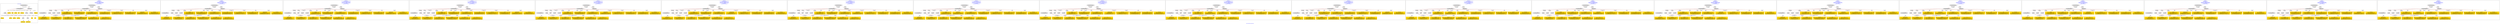 digraph n0 {
fontcolor="blue"
remincross="true"
label="s26-s-san-francisco-moma.json"
subgraph cluster_0 {
label="1-correct model"
n2[style="filled",color="white",fillcolor="lightgray",label="CulturalHeritageObject1"];
n3[style="filled",color="white",fillcolor="lightgray",label="Person1"];
n4[shape="plaintext",style="filled",fillcolor="gold",label="dimensions"];
n5[shape="plaintext",style="filled",fillcolor="gold",label="credit"];
n6[shape="plaintext",style="filled",fillcolor="gold",label="copyright"];
n7[shape="plaintext",style="filled",fillcolor="gold",label="title"];
n8[shape="plaintext",style="filled",fillcolor="gold",label="accession-id"];
n9[style="filled",color="white",fillcolor="lightgray",label="Concept1"];
n10[style="filled",color="white",fillcolor="lightgray",label="Document1"];
n11[shape="plaintext",style="filled",fillcolor="gold",label="nationality"];
n12[shape="plaintext",style="filled",fillcolor="gold",label="birthYear"];
n13[shape="plaintext",style="filled",fillcolor="gold",label="deathYear"];
n14[shape="plaintext",style="filled",fillcolor="gold",label="artistName"];
n15[style="filled",color="white",fillcolor="lightgray",label="Place1"];
n16[style="filled",color="white",fillcolor="lightgray",label="Place2"];
n17[shape="plaintext",style="filled",fillcolor="gold",label="birthPlaceLabel"];
n18[shape="plaintext",style="filled",fillcolor="gold",label="deathPlaceLabel"];
n19[style="filled",color="white",fillcolor="lightgray",label="EuropeanaAggregation1"];
n20[style="filled",color="white",fillcolor="lightgray",label="WebResource1"];
n21[shape="plaintext",style="filled",fillcolor="gold",label="image-URL"];
n22[shape="plaintext",style="filled",fillcolor="gold",label="type"];
n23[shape="plaintext",style="filled",fillcolor="gold",label="url"];
}
subgraph cluster_1 {
label="candidate 0\nlink coherence:1.0\nnode coherence:1.0\nconfidence:0.4789891400630069\nmapping score:0.5882344752590974\ncost:19.99977\n-precision:0.6-recall:0.57"
n25[style="filled",color="white",fillcolor="lightgray",label="CulturalHeritageObject1"];
n26[style="filled",color="white",fillcolor="lightgray",label="CulturalHeritageObject2"];
n27[style="filled",color="white",fillcolor="lightgray",label="Person1"];
n28[style="filled",color="white",fillcolor="lightgray",label="Concept1"];
n29[style="filled",color="white",fillcolor="lightgray",label="Document1"];
n30[style="filled",color="white",fillcolor="lightgray",label="EuropeanaAggregation1"];
n31[style="filled",color="white",fillcolor="lightgray",label="WebResource1"];
n32[shape="plaintext",style="filled",fillcolor="gold",label="url\n[Document,classLink,0.47]\n[WebResource,classLink,0.405]\n[CulturalHeritageObject,provenance,0.087]\n[CulturalHeritageObject,description,0.039]"];
n33[shape="plaintext",style="filled",fillcolor="gold",label="deathYear\n[Person,dateOfDeath,0.459]\n[CulturalHeritageObject,created,0.409]\n[CulturalHeritageObject,title,0.07]\n[CulturalHeritageObject,description,0.062]"];
n34[shape="plaintext",style="filled",fillcolor="gold",label="copyright\n[CulturalHeritageObject,provenance,0.326]\n[CulturalHeritageObject,description,0.273]\n[Person,biographicalInformation,0.202]\n[CulturalHeritageObject,title,0.2]"];
n35[shape="plaintext",style="filled",fillcolor="gold",label="dimensions\n[CulturalHeritageObject,extent,0.82]\n[CulturalHeritageObject,provenance,0.097]\n[Person,nameOfThePerson,0.047]\n[CulturalHeritageObject,accessionNumber,0.035]"];
n36[shape="plaintext",style="filled",fillcolor="gold",label="deathPlaceLabel\n[Place,label,0.656]\n[CulturalHeritageObject,title,0.123]\n[Concept,prefLabel,0.12]\n[CulturalHeritageObject,description,0.101]"];
n37[shape="plaintext",style="filled",fillcolor="gold",label="image-URL\n[WebResource,classLink,0.724]\n[Document,classLink,0.216]\n[CulturalHeritageObject,description,0.037]\n[Person,biographicalInformation,0.024]"];
n38[shape="plaintext",style="filled",fillcolor="gold",label="title\n[CulturalHeritageObject,description,0.375]\n[CulturalHeritageObject,title,0.332]\n[Person,biographicalInformation,0.213]\n[CulturalHeritageObject,provenance,0.079]"];
n39[shape="plaintext",style="filled",fillcolor="gold",label="artistName\n[Person,nameOfThePerson,0.402]\n[CulturalHeritageObject,description,0.229]\n[Document,classLink,0.197]\n[CulturalHeritageObject,title,0.173]"];
n40[shape="plaintext",style="filled",fillcolor="gold",label="accession-id\n[CulturalHeritageObject,accessionNumber,0.78]\n[WebResource,classLink,0.118]\n[CulturalHeritageObject,description,0.072]\n[CulturalHeritageObject,provenance,0.031]"];
n41[shape="plaintext",style="filled",fillcolor="gold",label="birthYear\n[Person,dateOfDeath,0.398]\n[CulturalHeritageObject,created,0.323]\n[Person,dateOfBirth,0.234]\n[CulturalHeritageObject,description,0.045]"];
n42[shape="plaintext",style="filled",fillcolor="gold",label="type\n[Concept,prefLabel,0.43]\n[CulturalHeritageObject,provenance,0.362]\n[CulturalHeritageObject,description,0.118]\n[Person,biographicalInformation,0.09]"];
n43[shape="plaintext",style="filled",fillcolor="gold",label="nationality\n[Person,countryAssociatedWithThePerson,0.692]\n[CulturalHeritageObject,provenance,0.129]\n[CulturalHeritageObject,description,0.09]\n[CulturalHeritageObject,title,0.089]"];
n44[shape="plaintext",style="filled",fillcolor="gold",label="credit\n[CulturalHeritageObject,provenance,0.635]\n[CulturalHeritageObject,description,0.167]\n[CulturalHeritageObject,title,0.11]\n[Person,biographicalInformation,0.088]"];
n45[shape="plaintext",style="filled",fillcolor="gold",label="birthPlaceLabel\n[Place,label,0.64]\n[CulturalHeritageObject,provenance,0.132]\n[CulturalHeritageObject,title,0.123]\n[CulturalHeritageObject,description,0.105]"];
}
subgraph cluster_2 {
label="candidate 1\nlink coherence:1.0\nnode coherence:1.0\nconfidence:0.47720335335143477\nmapping score:0.5876392130219069\ncost:19.99977\n-precision:0.65-recall:0.62"
n47[style="filled",color="white",fillcolor="lightgray",label="CulturalHeritageObject1"];
n48[style="filled",color="white",fillcolor="lightgray",label="CulturalHeritageObject2"];
n49[style="filled",color="white",fillcolor="lightgray",label="Person1"];
n50[style="filled",color="white",fillcolor="lightgray",label="Concept1"];
n51[style="filled",color="white",fillcolor="lightgray",label="Document1"];
n52[style="filled",color="white",fillcolor="lightgray",label="EuropeanaAggregation1"];
n53[style="filled",color="white",fillcolor="lightgray",label="WebResource1"];
n54[shape="plaintext",style="filled",fillcolor="gold",label="url\n[Document,classLink,0.47]\n[WebResource,classLink,0.405]\n[CulturalHeritageObject,provenance,0.087]\n[CulturalHeritageObject,description,0.039]"];
n55[shape="plaintext",style="filled",fillcolor="gold",label="birthYear\n[Person,dateOfDeath,0.398]\n[CulturalHeritageObject,created,0.323]\n[Person,dateOfBirth,0.234]\n[CulturalHeritageObject,description,0.045]"];
n56[shape="plaintext",style="filled",fillcolor="gold",label="copyright\n[CulturalHeritageObject,provenance,0.326]\n[CulturalHeritageObject,description,0.273]\n[Person,biographicalInformation,0.202]\n[CulturalHeritageObject,title,0.2]"];
n57[shape="plaintext",style="filled",fillcolor="gold",label="dimensions\n[CulturalHeritageObject,extent,0.82]\n[CulturalHeritageObject,provenance,0.097]\n[Person,nameOfThePerson,0.047]\n[CulturalHeritageObject,accessionNumber,0.035]"];
n58[shape="plaintext",style="filled",fillcolor="gold",label="deathPlaceLabel\n[Place,label,0.656]\n[CulturalHeritageObject,title,0.123]\n[Concept,prefLabel,0.12]\n[CulturalHeritageObject,description,0.101]"];
n59[shape="plaintext",style="filled",fillcolor="gold",label="image-URL\n[WebResource,classLink,0.724]\n[Document,classLink,0.216]\n[CulturalHeritageObject,description,0.037]\n[Person,biographicalInformation,0.024]"];
n60[shape="plaintext",style="filled",fillcolor="gold",label="title\n[CulturalHeritageObject,description,0.375]\n[CulturalHeritageObject,title,0.332]\n[Person,biographicalInformation,0.213]\n[CulturalHeritageObject,provenance,0.079]"];
n61[shape="plaintext",style="filled",fillcolor="gold",label="artistName\n[Person,nameOfThePerson,0.402]\n[CulturalHeritageObject,description,0.229]\n[Document,classLink,0.197]\n[CulturalHeritageObject,title,0.173]"];
n62[shape="plaintext",style="filled",fillcolor="gold",label="accession-id\n[CulturalHeritageObject,accessionNumber,0.78]\n[WebResource,classLink,0.118]\n[CulturalHeritageObject,description,0.072]\n[CulturalHeritageObject,provenance,0.031]"];
n63[shape="plaintext",style="filled",fillcolor="gold",label="deathYear\n[Person,dateOfDeath,0.459]\n[CulturalHeritageObject,created,0.409]\n[CulturalHeritageObject,title,0.07]\n[CulturalHeritageObject,description,0.062]"];
n64[shape="plaintext",style="filled",fillcolor="gold",label="type\n[Concept,prefLabel,0.43]\n[CulturalHeritageObject,provenance,0.362]\n[CulturalHeritageObject,description,0.118]\n[Person,biographicalInformation,0.09]"];
n65[shape="plaintext",style="filled",fillcolor="gold",label="nationality\n[Person,countryAssociatedWithThePerson,0.692]\n[CulturalHeritageObject,provenance,0.129]\n[CulturalHeritageObject,description,0.09]\n[CulturalHeritageObject,title,0.089]"];
n66[shape="plaintext",style="filled",fillcolor="gold",label="credit\n[CulturalHeritageObject,provenance,0.635]\n[CulturalHeritageObject,description,0.167]\n[CulturalHeritageObject,title,0.11]\n[Person,biographicalInformation,0.088]"];
n67[shape="plaintext",style="filled",fillcolor="gold",label="birthPlaceLabel\n[Place,label,0.64]\n[CulturalHeritageObject,provenance,0.132]\n[CulturalHeritageObject,title,0.123]\n[CulturalHeritageObject,description,0.105]"];
}
subgraph cluster_3 {
label="candidate 10\nlink coherence:0.9523809523809523\nnode coherence:1.0\nconfidence:0.4789891400630069\nmapping score:0.5882344752590974\ncost:20.99977\n-precision:0.57-recall:0.57"
n69[style="filled",color="white",fillcolor="lightgray",label="CulturalHeritageObject1"];
n70[style="filled",color="white",fillcolor="lightgray",label="CulturalHeritageObject2"];
n71[style="filled",color="white",fillcolor="lightgray",label="Person1"];
n72[style="filled",color="white",fillcolor="lightgray",label="Place1"];
n73[style="filled",color="white",fillcolor="lightgray",label="Concept1"];
n74[style="filled",color="white",fillcolor="lightgray",label="Document1"];
n75[style="filled",color="white",fillcolor="lightgray",label="EuropeanaAggregation1"];
n76[style="filled",color="white",fillcolor="lightgray",label="WebResource1"];
n77[shape="plaintext",style="filled",fillcolor="gold",label="url\n[Document,classLink,0.47]\n[WebResource,classLink,0.405]\n[CulturalHeritageObject,provenance,0.087]\n[CulturalHeritageObject,description,0.039]"];
n78[shape="plaintext",style="filled",fillcolor="gold",label="deathYear\n[Person,dateOfDeath,0.459]\n[CulturalHeritageObject,created,0.409]\n[CulturalHeritageObject,title,0.07]\n[CulturalHeritageObject,description,0.062]"];
n79[shape="plaintext",style="filled",fillcolor="gold",label="copyright\n[CulturalHeritageObject,provenance,0.326]\n[CulturalHeritageObject,description,0.273]\n[Person,biographicalInformation,0.202]\n[CulturalHeritageObject,title,0.2]"];
n80[shape="plaintext",style="filled",fillcolor="gold",label="dimensions\n[CulturalHeritageObject,extent,0.82]\n[CulturalHeritageObject,provenance,0.097]\n[Person,nameOfThePerson,0.047]\n[CulturalHeritageObject,accessionNumber,0.035]"];
n81[shape="plaintext",style="filled",fillcolor="gold",label="deathPlaceLabel\n[Place,label,0.656]\n[CulturalHeritageObject,title,0.123]\n[Concept,prefLabel,0.12]\n[CulturalHeritageObject,description,0.101]"];
n82[shape="plaintext",style="filled",fillcolor="gold",label="image-URL\n[WebResource,classLink,0.724]\n[Document,classLink,0.216]\n[CulturalHeritageObject,description,0.037]\n[Person,biographicalInformation,0.024]"];
n83[shape="plaintext",style="filled",fillcolor="gold",label="title\n[CulturalHeritageObject,description,0.375]\n[CulturalHeritageObject,title,0.332]\n[Person,biographicalInformation,0.213]\n[CulturalHeritageObject,provenance,0.079]"];
n84[shape="plaintext",style="filled",fillcolor="gold",label="artistName\n[Person,nameOfThePerson,0.402]\n[CulturalHeritageObject,description,0.229]\n[Document,classLink,0.197]\n[CulturalHeritageObject,title,0.173]"];
n85[shape="plaintext",style="filled",fillcolor="gold",label="accession-id\n[CulturalHeritageObject,accessionNumber,0.78]\n[WebResource,classLink,0.118]\n[CulturalHeritageObject,description,0.072]\n[CulturalHeritageObject,provenance,0.031]"];
n86[shape="plaintext",style="filled",fillcolor="gold",label="birthYear\n[Person,dateOfDeath,0.398]\n[CulturalHeritageObject,created,0.323]\n[Person,dateOfBirth,0.234]\n[CulturalHeritageObject,description,0.045]"];
n87[shape="plaintext",style="filled",fillcolor="gold",label="type\n[Concept,prefLabel,0.43]\n[CulturalHeritageObject,provenance,0.362]\n[CulturalHeritageObject,description,0.118]\n[Person,biographicalInformation,0.09]"];
n88[shape="plaintext",style="filled",fillcolor="gold",label="nationality\n[Person,countryAssociatedWithThePerson,0.692]\n[CulturalHeritageObject,provenance,0.129]\n[CulturalHeritageObject,description,0.09]\n[CulturalHeritageObject,title,0.089]"];
n89[shape="plaintext",style="filled",fillcolor="gold",label="credit\n[CulturalHeritageObject,provenance,0.635]\n[CulturalHeritageObject,description,0.167]\n[CulturalHeritageObject,title,0.11]\n[Person,biographicalInformation,0.088]"];
n90[shape="plaintext",style="filled",fillcolor="gold",label="birthPlaceLabel\n[Place,label,0.64]\n[CulturalHeritageObject,provenance,0.132]\n[CulturalHeritageObject,title,0.123]\n[CulturalHeritageObject,description,0.105]"];
}
subgraph cluster_4 {
label="candidate 11\nlink coherence:0.9523809523809523\nnode coherence:1.0\nconfidence:0.47720335335143477\nmapping score:0.5876392130219069\ncost:20.99977\n-precision:0.62-recall:0.62"
n92[style="filled",color="white",fillcolor="lightgray",label="CulturalHeritageObject1"];
n93[style="filled",color="white",fillcolor="lightgray",label="CulturalHeritageObject2"];
n94[style="filled",color="white",fillcolor="lightgray",label="Person1"];
n95[style="filled",color="white",fillcolor="lightgray",label="Place1"];
n96[style="filled",color="white",fillcolor="lightgray",label="Concept1"];
n97[style="filled",color="white",fillcolor="lightgray",label="Document1"];
n98[style="filled",color="white",fillcolor="lightgray",label="EuropeanaAggregation1"];
n99[style="filled",color="white",fillcolor="lightgray",label="WebResource1"];
n100[shape="plaintext",style="filled",fillcolor="gold",label="url\n[Document,classLink,0.47]\n[WebResource,classLink,0.405]\n[CulturalHeritageObject,provenance,0.087]\n[CulturalHeritageObject,description,0.039]"];
n101[shape="plaintext",style="filled",fillcolor="gold",label="birthYear\n[Person,dateOfDeath,0.398]\n[CulturalHeritageObject,created,0.323]\n[Person,dateOfBirth,0.234]\n[CulturalHeritageObject,description,0.045]"];
n102[shape="plaintext",style="filled",fillcolor="gold",label="copyright\n[CulturalHeritageObject,provenance,0.326]\n[CulturalHeritageObject,description,0.273]\n[Person,biographicalInformation,0.202]\n[CulturalHeritageObject,title,0.2]"];
n103[shape="plaintext",style="filled",fillcolor="gold",label="dimensions\n[CulturalHeritageObject,extent,0.82]\n[CulturalHeritageObject,provenance,0.097]\n[Person,nameOfThePerson,0.047]\n[CulturalHeritageObject,accessionNumber,0.035]"];
n104[shape="plaintext",style="filled",fillcolor="gold",label="deathPlaceLabel\n[Place,label,0.656]\n[CulturalHeritageObject,title,0.123]\n[Concept,prefLabel,0.12]\n[CulturalHeritageObject,description,0.101]"];
n105[shape="plaintext",style="filled",fillcolor="gold",label="image-URL\n[WebResource,classLink,0.724]\n[Document,classLink,0.216]\n[CulturalHeritageObject,description,0.037]\n[Person,biographicalInformation,0.024]"];
n106[shape="plaintext",style="filled",fillcolor="gold",label="title\n[CulturalHeritageObject,description,0.375]\n[CulturalHeritageObject,title,0.332]\n[Person,biographicalInformation,0.213]\n[CulturalHeritageObject,provenance,0.079]"];
n107[shape="plaintext",style="filled",fillcolor="gold",label="artistName\n[Person,nameOfThePerson,0.402]\n[CulturalHeritageObject,description,0.229]\n[Document,classLink,0.197]\n[CulturalHeritageObject,title,0.173]"];
n108[shape="plaintext",style="filled",fillcolor="gold",label="accession-id\n[CulturalHeritageObject,accessionNumber,0.78]\n[WebResource,classLink,0.118]\n[CulturalHeritageObject,description,0.072]\n[CulturalHeritageObject,provenance,0.031]"];
n109[shape="plaintext",style="filled",fillcolor="gold",label="deathYear\n[Person,dateOfDeath,0.459]\n[CulturalHeritageObject,created,0.409]\n[CulturalHeritageObject,title,0.07]\n[CulturalHeritageObject,description,0.062]"];
n110[shape="plaintext",style="filled",fillcolor="gold",label="type\n[Concept,prefLabel,0.43]\n[CulturalHeritageObject,provenance,0.362]\n[CulturalHeritageObject,description,0.118]\n[Person,biographicalInformation,0.09]"];
n111[shape="plaintext",style="filled",fillcolor="gold",label="nationality\n[Person,countryAssociatedWithThePerson,0.692]\n[CulturalHeritageObject,provenance,0.129]\n[CulturalHeritageObject,description,0.09]\n[CulturalHeritageObject,title,0.089]"];
n112[shape="plaintext",style="filled",fillcolor="gold",label="credit\n[CulturalHeritageObject,provenance,0.635]\n[CulturalHeritageObject,description,0.167]\n[CulturalHeritageObject,title,0.11]\n[Person,biographicalInformation,0.088]"];
n113[shape="plaintext",style="filled",fillcolor="gold",label="birthPlaceLabel\n[Place,label,0.64]\n[CulturalHeritageObject,provenance,0.132]\n[CulturalHeritageObject,title,0.123]\n[CulturalHeritageObject,description,0.105]"];
}
subgraph cluster_5 {
label="candidate 12\nlink coherence:0.9523809523809523\nnode coherence:1.0\nconfidence:0.47463459251239776\nmapping score:0.5867829594088945\ncost:20.99977\n-precision:0.62-recall:0.62"
n115[style="filled",color="white",fillcolor="lightgray",label="CulturalHeritageObject1"];
n116[style="filled",color="white",fillcolor="lightgray",label="CulturalHeritageObject2"];
n117[style="filled",color="white",fillcolor="lightgray",label="Person1"];
n118[style="filled",color="white",fillcolor="lightgray",label="Place1"];
n119[style="filled",color="white",fillcolor="lightgray",label="Concept1"];
n120[style="filled",color="white",fillcolor="lightgray",label="Document1"];
n121[style="filled",color="white",fillcolor="lightgray",label="EuropeanaAggregation1"];
n122[style="filled",color="white",fillcolor="lightgray",label="WebResource1"];
n123[shape="plaintext",style="filled",fillcolor="gold",label="url\n[Document,classLink,0.47]\n[WebResource,classLink,0.405]\n[CulturalHeritageObject,provenance,0.087]\n[CulturalHeritageObject,description,0.039]"];
n124[shape="plaintext",style="filled",fillcolor="gold",label="deathYear\n[Person,dateOfDeath,0.459]\n[CulturalHeritageObject,created,0.409]\n[CulturalHeritageObject,title,0.07]\n[CulturalHeritageObject,description,0.062]"];
n125[shape="plaintext",style="filled",fillcolor="gold",label="copyright\n[CulturalHeritageObject,provenance,0.326]\n[CulturalHeritageObject,description,0.273]\n[Person,biographicalInformation,0.202]\n[CulturalHeritageObject,title,0.2]"];
n126[shape="plaintext",style="filled",fillcolor="gold",label="dimensions\n[CulturalHeritageObject,extent,0.82]\n[CulturalHeritageObject,provenance,0.097]\n[Person,nameOfThePerson,0.047]\n[CulturalHeritageObject,accessionNumber,0.035]"];
n127[shape="plaintext",style="filled",fillcolor="gold",label="deathPlaceLabel\n[Place,label,0.656]\n[CulturalHeritageObject,title,0.123]\n[Concept,prefLabel,0.12]\n[CulturalHeritageObject,description,0.101]"];
n128[shape="plaintext",style="filled",fillcolor="gold",label="image-URL\n[WebResource,classLink,0.724]\n[Document,classLink,0.216]\n[CulturalHeritageObject,description,0.037]\n[Person,biographicalInformation,0.024]"];
n129[shape="plaintext",style="filled",fillcolor="gold",label="birthPlaceLabel\n[Place,label,0.64]\n[CulturalHeritageObject,provenance,0.132]\n[CulturalHeritageObject,title,0.123]\n[CulturalHeritageObject,description,0.105]"];
n130[shape="plaintext",style="filled",fillcolor="gold",label="artistName\n[Person,nameOfThePerson,0.402]\n[CulturalHeritageObject,description,0.229]\n[Document,classLink,0.197]\n[CulturalHeritageObject,title,0.173]"];
n131[shape="plaintext",style="filled",fillcolor="gold",label="accession-id\n[CulturalHeritageObject,accessionNumber,0.78]\n[WebResource,classLink,0.118]\n[CulturalHeritageObject,description,0.072]\n[CulturalHeritageObject,provenance,0.031]"];
n132[shape="plaintext",style="filled",fillcolor="gold",label="birthYear\n[Person,dateOfDeath,0.398]\n[CulturalHeritageObject,created,0.323]\n[Person,dateOfBirth,0.234]\n[CulturalHeritageObject,description,0.045]"];
n133[shape="plaintext",style="filled",fillcolor="gold",label="type\n[Concept,prefLabel,0.43]\n[CulturalHeritageObject,provenance,0.362]\n[CulturalHeritageObject,description,0.118]\n[Person,biographicalInformation,0.09]"];
n134[shape="plaintext",style="filled",fillcolor="gold",label="nationality\n[Person,countryAssociatedWithThePerson,0.692]\n[CulturalHeritageObject,provenance,0.129]\n[CulturalHeritageObject,description,0.09]\n[CulturalHeritageObject,title,0.089]"];
n135[shape="plaintext",style="filled",fillcolor="gold",label="credit\n[CulturalHeritageObject,provenance,0.635]\n[CulturalHeritageObject,description,0.167]\n[CulturalHeritageObject,title,0.11]\n[Person,biographicalInformation,0.088]"];
n136[shape="plaintext",style="filled",fillcolor="gold",label="title\n[CulturalHeritageObject,description,0.375]\n[CulturalHeritageObject,title,0.332]\n[Person,biographicalInformation,0.213]\n[CulturalHeritageObject,provenance,0.079]"];
}
subgraph cluster_6 {
label="candidate 13\nlink coherence:0.9523809523809523\nnode coherence:1.0\nconfidence:0.47435996684531684\nmapping score:0.5866914175198675\ncost:20.99977\n-precision:0.62-recall:0.62"
n138[style="filled",color="white",fillcolor="lightgray",label="CulturalHeritageObject1"];
n139[style="filled",color="white",fillcolor="lightgray",label="CulturalHeritageObject2"];
n140[style="filled",color="white",fillcolor="lightgray",label="Person1"];
n141[style="filled",color="white",fillcolor="lightgray",label="Place1"];
n142[style="filled",color="white",fillcolor="lightgray",label="Concept1"];
n143[style="filled",color="white",fillcolor="lightgray",label="Document1"];
n144[style="filled",color="white",fillcolor="lightgray",label="EuropeanaAggregation1"];
n145[style="filled",color="white",fillcolor="lightgray",label="WebResource1"];
n146[shape="plaintext",style="filled",fillcolor="gold",label="url\n[Document,classLink,0.47]\n[WebResource,classLink,0.405]\n[CulturalHeritageObject,provenance,0.087]\n[CulturalHeritageObject,description,0.039]"];
n147[shape="plaintext",style="filled",fillcolor="gold",label="deathYear\n[Person,dateOfDeath,0.459]\n[CulturalHeritageObject,created,0.409]\n[CulturalHeritageObject,title,0.07]\n[CulturalHeritageObject,description,0.062]"];
n148[shape="plaintext",style="filled",fillcolor="gold",label="copyright\n[CulturalHeritageObject,provenance,0.326]\n[CulturalHeritageObject,description,0.273]\n[Person,biographicalInformation,0.202]\n[CulturalHeritageObject,title,0.2]"];
n149[shape="plaintext",style="filled",fillcolor="gold",label="dimensions\n[CulturalHeritageObject,extent,0.82]\n[CulturalHeritageObject,provenance,0.097]\n[Person,nameOfThePerson,0.047]\n[CulturalHeritageObject,accessionNumber,0.035]"];
n150[shape="plaintext",style="filled",fillcolor="gold",label="birthPlaceLabel\n[Place,label,0.64]\n[CulturalHeritageObject,provenance,0.132]\n[CulturalHeritageObject,title,0.123]\n[CulturalHeritageObject,description,0.105]"];
n151[shape="plaintext",style="filled",fillcolor="gold",label="image-URL\n[WebResource,classLink,0.724]\n[Document,classLink,0.216]\n[CulturalHeritageObject,description,0.037]\n[Person,biographicalInformation,0.024]"];
n152[shape="plaintext",style="filled",fillcolor="gold",label="deathPlaceLabel\n[Place,label,0.656]\n[CulturalHeritageObject,title,0.123]\n[Concept,prefLabel,0.12]\n[CulturalHeritageObject,description,0.101]"];
n153[shape="plaintext",style="filled",fillcolor="gold",label="artistName\n[Person,nameOfThePerson,0.402]\n[CulturalHeritageObject,description,0.229]\n[Document,classLink,0.197]\n[CulturalHeritageObject,title,0.173]"];
n154[shape="plaintext",style="filled",fillcolor="gold",label="accession-id\n[CulturalHeritageObject,accessionNumber,0.78]\n[WebResource,classLink,0.118]\n[CulturalHeritageObject,description,0.072]\n[CulturalHeritageObject,provenance,0.031]"];
n155[shape="plaintext",style="filled",fillcolor="gold",label="birthYear\n[Person,dateOfDeath,0.398]\n[CulturalHeritageObject,created,0.323]\n[Person,dateOfBirth,0.234]\n[CulturalHeritageObject,description,0.045]"];
n156[shape="plaintext",style="filled",fillcolor="gold",label="type\n[Concept,prefLabel,0.43]\n[CulturalHeritageObject,provenance,0.362]\n[CulturalHeritageObject,description,0.118]\n[Person,biographicalInformation,0.09]"];
n157[shape="plaintext",style="filled",fillcolor="gold",label="nationality\n[Person,countryAssociatedWithThePerson,0.692]\n[CulturalHeritageObject,provenance,0.129]\n[CulturalHeritageObject,description,0.09]\n[CulturalHeritageObject,title,0.089]"];
n158[shape="plaintext",style="filled",fillcolor="gold",label="credit\n[CulturalHeritageObject,provenance,0.635]\n[CulturalHeritageObject,description,0.167]\n[CulturalHeritageObject,title,0.11]\n[Person,biographicalInformation,0.088]"];
n159[shape="plaintext",style="filled",fillcolor="gold",label="title\n[CulturalHeritageObject,description,0.375]\n[CulturalHeritageObject,title,0.332]\n[Person,biographicalInformation,0.213]\n[CulturalHeritageObject,provenance,0.079]"];
}
subgraph cluster_7 {
label="candidate 14\nlink coherence:0.9523809523809523\nnode coherence:1.0\nconfidence:0.4728488058008256\nmapping score:0.5861876971717037\ncost:20.99977\n-precision:0.67-recall:0.67"
n161[style="filled",color="white",fillcolor="lightgray",label="CulturalHeritageObject1"];
n162[style="filled",color="white",fillcolor="lightgray",label="CulturalHeritageObject2"];
n163[style="filled",color="white",fillcolor="lightgray",label="Person1"];
n164[style="filled",color="white",fillcolor="lightgray",label="Place1"];
n165[style="filled",color="white",fillcolor="lightgray",label="Concept1"];
n166[style="filled",color="white",fillcolor="lightgray",label="Document1"];
n167[style="filled",color="white",fillcolor="lightgray",label="EuropeanaAggregation1"];
n168[style="filled",color="white",fillcolor="lightgray",label="WebResource1"];
n169[shape="plaintext",style="filled",fillcolor="gold",label="url\n[Document,classLink,0.47]\n[WebResource,classLink,0.405]\n[CulturalHeritageObject,provenance,0.087]\n[CulturalHeritageObject,description,0.039]"];
n170[shape="plaintext",style="filled",fillcolor="gold",label="birthYear\n[Person,dateOfDeath,0.398]\n[CulturalHeritageObject,created,0.323]\n[Person,dateOfBirth,0.234]\n[CulturalHeritageObject,description,0.045]"];
n171[shape="plaintext",style="filled",fillcolor="gold",label="copyright\n[CulturalHeritageObject,provenance,0.326]\n[CulturalHeritageObject,description,0.273]\n[Person,biographicalInformation,0.202]\n[CulturalHeritageObject,title,0.2]"];
n172[shape="plaintext",style="filled",fillcolor="gold",label="dimensions\n[CulturalHeritageObject,extent,0.82]\n[CulturalHeritageObject,provenance,0.097]\n[Person,nameOfThePerson,0.047]\n[CulturalHeritageObject,accessionNumber,0.035]"];
n173[shape="plaintext",style="filled",fillcolor="gold",label="deathPlaceLabel\n[Place,label,0.656]\n[CulturalHeritageObject,title,0.123]\n[Concept,prefLabel,0.12]\n[CulturalHeritageObject,description,0.101]"];
n174[shape="plaintext",style="filled",fillcolor="gold",label="image-URL\n[WebResource,classLink,0.724]\n[Document,classLink,0.216]\n[CulturalHeritageObject,description,0.037]\n[Person,biographicalInformation,0.024]"];
n175[shape="plaintext",style="filled",fillcolor="gold",label="birthPlaceLabel\n[Place,label,0.64]\n[CulturalHeritageObject,provenance,0.132]\n[CulturalHeritageObject,title,0.123]\n[CulturalHeritageObject,description,0.105]"];
n176[shape="plaintext",style="filled",fillcolor="gold",label="artistName\n[Person,nameOfThePerson,0.402]\n[CulturalHeritageObject,description,0.229]\n[Document,classLink,0.197]\n[CulturalHeritageObject,title,0.173]"];
n177[shape="plaintext",style="filled",fillcolor="gold",label="accession-id\n[CulturalHeritageObject,accessionNumber,0.78]\n[WebResource,classLink,0.118]\n[CulturalHeritageObject,description,0.072]\n[CulturalHeritageObject,provenance,0.031]"];
n178[shape="plaintext",style="filled",fillcolor="gold",label="deathYear\n[Person,dateOfDeath,0.459]\n[CulturalHeritageObject,created,0.409]\n[CulturalHeritageObject,title,0.07]\n[CulturalHeritageObject,description,0.062]"];
n179[shape="plaintext",style="filled",fillcolor="gold",label="type\n[Concept,prefLabel,0.43]\n[CulturalHeritageObject,provenance,0.362]\n[CulturalHeritageObject,description,0.118]\n[Person,biographicalInformation,0.09]"];
n180[shape="plaintext",style="filled",fillcolor="gold",label="nationality\n[Person,countryAssociatedWithThePerson,0.692]\n[CulturalHeritageObject,provenance,0.129]\n[CulturalHeritageObject,description,0.09]\n[CulturalHeritageObject,title,0.089]"];
n181[shape="plaintext",style="filled",fillcolor="gold",label="credit\n[CulturalHeritageObject,provenance,0.635]\n[CulturalHeritageObject,description,0.167]\n[CulturalHeritageObject,title,0.11]\n[Person,biographicalInformation,0.088]"];
n182[shape="plaintext",style="filled",fillcolor="gold",label="title\n[CulturalHeritageObject,description,0.375]\n[CulturalHeritageObject,title,0.332]\n[Person,biographicalInformation,0.213]\n[CulturalHeritageObject,provenance,0.079]"];
}
subgraph cluster_8 {
label="candidate 15\nlink coherence:0.9523809523809523\nnode coherence:1.0\nconfidence:0.4727751992262537\nmapping score:0.5861631616468465\ncost:20.99977\n-precision:0.62-recall:0.62"
n184[style="filled",color="white",fillcolor="lightgray",label="CulturalHeritageObject1"];
n185[style="filled",color="white",fillcolor="lightgray",label="CulturalHeritageObject2"];
n186[style="filled",color="white",fillcolor="lightgray",label="Person1"];
n187[style="filled",color="white",fillcolor="lightgray",label="Place1"];
n188[style="filled",color="white",fillcolor="lightgray",label="Concept1"];
n189[style="filled",color="white",fillcolor="lightgray",label="Document1"];
n190[style="filled",color="white",fillcolor="lightgray",label="EuropeanaAggregation1"];
n191[style="filled",color="white",fillcolor="lightgray",label="WebResource1"];
n192[shape="plaintext",style="filled",fillcolor="gold",label="url\n[Document,classLink,0.47]\n[WebResource,classLink,0.405]\n[CulturalHeritageObject,provenance,0.087]\n[CulturalHeritageObject,description,0.039]"];
n193[shape="plaintext",style="filled",fillcolor="gold",label="deathYear\n[Person,dateOfDeath,0.459]\n[CulturalHeritageObject,created,0.409]\n[CulturalHeritageObject,title,0.07]\n[CulturalHeritageObject,description,0.062]"];
n194[shape="plaintext",style="filled",fillcolor="gold",label="birthPlaceLabel\n[Place,label,0.64]\n[CulturalHeritageObject,provenance,0.132]\n[CulturalHeritageObject,title,0.123]\n[CulturalHeritageObject,description,0.105]"];
n195[shape="plaintext",style="filled",fillcolor="gold",label="dimensions\n[CulturalHeritageObject,extent,0.82]\n[CulturalHeritageObject,provenance,0.097]\n[Person,nameOfThePerson,0.047]\n[CulturalHeritageObject,accessionNumber,0.035]"];
n196[shape="plaintext",style="filled",fillcolor="gold",label="deathPlaceLabel\n[Place,label,0.656]\n[CulturalHeritageObject,title,0.123]\n[Concept,prefLabel,0.12]\n[CulturalHeritageObject,description,0.101]"];
n197[shape="plaintext",style="filled",fillcolor="gold",label="image-URL\n[WebResource,classLink,0.724]\n[Document,classLink,0.216]\n[CulturalHeritageObject,description,0.037]\n[Person,biographicalInformation,0.024]"];
n198[shape="plaintext",style="filled",fillcolor="gold",label="copyright\n[CulturalHeritageObject,provenance,0.326]\n[CulturalHeritageObject,description,0.273]\n[Person,biographicalInformation,0.202]\n[CulturalHeritageObject,title,0.2]"];
n199[shape="plaintext",style="filled",fillcolor="gold",label="artistName\n[Person,nameOfThePerson,0.402]\n[CulturalHeritageObject,description,0.229]\n[Document,classLink,0.197]\n[CulturalHeritageObject,title,0.173]"];
n200[shape="plaintext",style="filled",fillcolor="gold",label="accession-id\n[CulturalHeritageObject,accessionNumber,0.78]\n[WebResource,classLink,0.118]\n[CulturalHeritageObject,description,0.072]\n[CulturalHeritageObject,provenance,0.031]"];
n201[shape="plaintext",style="filled",fillcolor="gold",label="birthYear\n[Person,dateOfDeath,0.398]\n[CulturalHeritageObject,created,0.323]\n[Person,dateOfBirth,0.234]\n[CulturalHeritageObject,description,0.045]"];
n202[shape="plaintext",style="filled",fillcolor="gold",label="type\n[Concept,prefLabel,0.43]\n[CulturalHeritageObject,provenance,0.362]\n[CulturalHeritageObject,description,0.118]\n[Person,biographicalInformation,0.09]"];
n203[shape="plaintext",style="filled",fillcolor="gold",label="nationality\n[Person,countryAssociatedWithThePerson,0.692]\n[CulturalHeritageObject,provenance,0.129]\n[CulturalHeritageObject,description,0.09]\n[CulturalHeritageObject,title,0.089]"];
n204[shape="plaintext",style="filled",fillcolor="gold",label="credit\n[CulturalHeritageObject,provenance,0.635]\n[CulturalHeritageObject,description,0.167]\n[CulturalHeritageObject,title,0.11]\n[Person,biographicalInformation,0.088]"];
n205[shape="plaintext",style="filled",fillcolor="gold",label="title\n[CulturalHeritageObject,description,0.375]\n[CulturalHeritageObject,title,0.332]\n[Person,biographicalInformation,0.213]\n[CulturalHeritageObject,provenance,0.079]"];
}
subgraph cluster_9 {
label="candidate 16\nlink coherence:0.9523809523809523\nnode coherence:1.0\nconfidence:0.4725741801337447\nmapping score:0.5860961552826768\ncost:20.99977\n-precision:0.67-recall:0.67"
n207[style="filled",color="white",fillcolor="lightgray",label="CulturalHeritageObject1"];
n208[style="filled",color="white",fillcolor="lightgray",label="CulturalHeritageObject2"];
n209[style="filled",color="white",fillcolor="lightgray",label="Person1"];
n210[style="filled",color="white",fillcolor="lightgray",label="Place1"];
n211[style="filled",color="white",fillcolor="lightgray",label="Concept1"];
n212[style="filled",color="white",fillcolor="lightgray",label="Document1"];
n213[style="filled",color="white",fillcolor="lightgray",label="EuropeanaAggregation1"];
n214[style="filled",color="white",fillcolor="lightgray",label="WebResource1"];
n215[shape="plaintext",style="filled",fillcolor="gold",label="url\n[Document,classLink,0.47]\n[WebResource,classLink,0.405]\n[CulturalHeritageObject,provenance,0.087]\n[CulturalHeritageObject,description,0.039]"];
n216[shape="plaintext",style="filled",fillcolor="gold",label="birthYear\n[Person,dateOfDeath,0.398]\n[CulturalHeritageObject,created,0.323]\n[Person,dateOfBirth,0.234]\n[CulturalHeritageObject,description,0.045]"];
n217[shape="plaintext",style="filled",fillcolor="gold",label="copyright\n[CulturalHeritageObject,provenance,0.326]\n[CulturalHeritageObject,description,0.273]\n[Person,biographicalInformation,0.202]\n[CulturalHeritageObject,title,0.2]"];
n218[shape="plaintext",style="filled",fillcolor="gold",label="dimensions\n[CulturalHeritageObject,extent,0.82]\n[CulturalHeritageObject,provenance,0.097]\n[Person,nameOfThePerson,0.047]\n[CulturalHeritageObject,accessionNumber,0.035]"];
n219[shape="plaintext",style="filled",fillcolor="gold",label="birthPlaceLabel\n[Place,label,0.64]\n[CulturalHeritageObject,provenance,0.132]\n[CulturalHeritageObject,title,0.123]\n[CulturalHeritageObject,description,0.105]"];
n220[shape="plaintext",style="filled",fillcolor="gold",label="image-URL\n[WebResource,classLink,0.724]\n[Document,classLink,0.216]\n[CulturalHeritageObject,description,0.037]\n[Person,biographicalInformation,0.024]"];
n221[shape="plaintext",style="filled",fillcolor="gold",label="deathPlaceLabel\n[Place,label,0.656]\n[CulturalHeritageObject,title,0.123]\n[Concept,prefLabel,0.12]\n[CulturalHeritageObject,description,0.101]"];
n222[shape="plaintext",style="filled",fillcolor="gold",label="artistName\n[Person,nameOfThePerson,0.402]\n[CulturalHeritageObject,description,0.229]\n[Document,classLink,0.197]\n[CulturalHeritageObject,title,0.173]"];
n223[shape="plaintext",style="filled",fillcolor="gold",label="accession-id\n[CulturalHeritageObject,accessionNumber,0.78]\n[WebResource,classLink,0.118]\n[CulturalHeritageObject,description,0.072]\n[CulturalHeritageObject,provenance,0.031]"];
n224[shape="plaintext",style="filled",fillcolor="gold",label="deathYear\n[Person,dateOfDeath,0.459]\n[CulturalHeritageObject,created,0.409]\n[CulturalHeritageObject,title,0.07]\n[CulturalHeritageObject,description,0.062]"];
n225[shape="plaintext",style="filled",fillcolor="gold",label="type\n[Concept,prefLabel,0.43]\n[CulturalHeritageObject,provenance,0.362]\n[CulturalHeritageObject,description,0.118]\n[Person,biographicalInformation,0.09]"];
n226[shape="plaintext",style="filled",fillcolor="gold",label="nationality\n[Person,countryAssociatedWithThePerson,0.692]\n[CulturalHeritageObject,provenance,0.129]\n[CulturalHeritageObject,description,0.09]\n[CulturalHeritageObject,title,0.089]"];
n227[shape="plaintext",style="filled",fillcolor="gold",label="credit\n[CulturalHeritageObject,provenance,0.635]\n[CulturalHeritageObject,description,0.167]\n[CulturalHeritageObject,title,0.11]\n[Person,biographicalInformation,0.088]"];
n228[shape="plaintext",style="filled",fillcolor="gold",label="title\n[CulturalHeritageObject,description,0.375]\n[CulturalHeritageObject,title,0.332]\n[Person,biographicalInformation,0.213]\n[CulturalHeritageObject,provenance,0.079]"];
}
subgraph cluster_10 {
label="candidate 17\nlink coherence:0.9523809523809523\nnode coherence:1.0\nconfidence:0.47098941251468157\nmapping score:0.5855678994096558\ncost:20.99977\n-precision:0.67-recall:0.67"
n230[style="filled",color="white",fillcolor="lightgray",label="CulturalHeritageObject1"];
n231[style="filled",color="white",fillcolor="lightgray",label="CulturalHeritageObject2"];
n232[style="filled",color="white",fillcolor="lightgray",label="Person1"];
n233[style="filled",color="white",fillcolor="lightgray",label="Place1"];
n234[style="filled",color="white",fillcolor="lightgray",label="Concept1"];
n235[style="filled",color="white",fillcolor="lightgray",label="Document1"];
n236[style="filled",color="white",fillcolor="lightgray",label="EuropeanaAggregation1"];
n237[style="filled",color="white",fillcolor="lightgray",label="WebResource1"];
n238[shape="plaintext",style="filled",fillcolor="gold",label="url\n[Document,classLink,0.47]\n[WebResource,classLink,0.405]\n[CulturalHeritageObject,provenance,0.087]\n[CulturalHeritageObject,description,0.039]"];
n239[shape="plaintext",style="filled",fillcolor="gold",label="birthYear\n[Person,dateOfDeath,0.398]\n[CulturalHeritageObject,created,0.323]\n[Person,dateOfBirth,0.234]\n[CulturalHeritageObject,description,0.045]"];
n240[shape="plaintext",style="filled",fillcolor="gold",label="birthPlaceLabel\n[Place,label,0.64]\n[CulturalHeritageObject,provenance,0.132]\n[CulturalHeritageObject,title,0.123]\n[CulturalHeritageObject,description,0.105]"];
n241[shape="plaintext",style="filled",fillcolor="gold",label="dimensions\n[CulturalHeritageObject,extent,0.82]\n[CulturalHeritageObject,provenance,0.097]\n[Person,nameOfThePerson,0.047]\n[CulturalHeritageObject,accessionNumber,0.035]"];
n242[shape="plaintext",style="filled",fillcolor="gold",label="deathPlaceLabel\n[Place,label,0.656]\n[CulturalHeritageObject,title,0.123]\n[Concept,prefLabel,0.12]\n[CulturalHeritageObject,description,0.101]"];
n243[shape="plaintext",style="filled",fillcolor="gold",label="image-URL\n[WebResource,classLink,0.724]\n[Document,classLink,0.216]\n[CulturalHeritageObject,description,0.037]\n[Person,biographicalInformation,0.024]"];
n244[shape="plaintext",style="filled",fillcolor="gold",label="copyright\n[CulturalHeritageObject,provenance,0.326]\n[CulturalHeritageObject,description,0.273]\n[Person,biographicalInformation,0.202]\n[CulturalHeritageObject,title,0.2]"];
n245[shape="plaintext",style="filled",fillcolor="gold",label="artistName\n[Person,nameOfThePerson,0.402]\n[CulturalHeritageObject,description,0.229]\n[Document,classLink,0.197]\n[CulturalHeritageObject,title,0.173]"];
n246[shape="plaintext",style="filled",fillcolor="gold",label="accession-id\n[CulturalHeritageObject,accessionNumber,0.78]\n[WebResource,classLink,0.118]\n[CulturalHeritageObject,description,0.072]\n[CulturalHeritageObject,provenance,0.031]"];
n247[shape="plaintext",style="filled",fillcolor="gold",label="deathYear\n[Person,dateOfDeath,0.459]\n[CulturalHeritageObject,created,0.409]\n[CulturalHeritageObject,title,0.07]\n[CulturalHeritageObject,description,0.062]"];
n248[shape="plaintext",style="filled",fillcolor="gold",label="type\n[Concept,prefLabel,0.43]\n[CulturalHeritageObject,provenance,0.362]\n[CulturalHeritageObject,description,0.118]\n[Person,biographicalInformation,0.09]"];
n249[shape="plaintext",style="filled",fillcolor="gold",label="nationality\n[Person,countryAssociatedWithThePerson,0.692]\n[CulturalHeritageObject,provenance,0.129]\n[CulturalHeritageObject,description,0.09]\n[CulturalHeritageObject,title,0.089]"];
n250[shape="plaintext",style="filled",fillcolor="gold",label="credit\n[CulturalHeritageObject,provenance,0.635]\n[CulturalHeritageObject,description,0.167]\n[CulturalHeritageObject,title,0.11]\n[Person,biographicalInformation,0.088]"];
n251[shape="plaintext",style="filled",fillcolor="gold",label="title\n[CulturalHeritageObject,description,0.375]\n[CulturalHeritageObject,title,0.332]\n[Person,biographicalInformation,0.213]\n[CulturalHeritageObject,provenance,0.079]"];
}
subgraph cluster_11 {
label="candidate 18\nlink coherence:0.9523809523809523\nnode coherence:1.0\nconfidence:0.4708253988413952\nmapping score:0.5855132281852269\ncost:20.99977\n-precision:0.67-recall:0.67"
n253[style="filled",color="white",fillcolor="lightgray",label="CulturalHeritageObject1"];
n254[style="filled",color="white",fillcolor="lightgray",label="CulturalHeritageObject2"];
n255[style="filled",color="white",fillcolor="lightgray",label="Person1"];
n256[style="filled",color="white",fillcolor="lightgray",label="Place1"];
n257[style="filled",color="white",fillcolor="lightgray",label="Concept1"];
n258[style="filled",color="white",fillcolor="lightgray",label="Document1"];
n259[style="filled",color="white",fillcolor="lightgray",label="EuropeanaAggregation1"];
n260[style="filled",color="white",fillcolor="lightgray",label="WebResource1"];
n261[shape="plaintext",style="filled",fillcolor="gold",label="url\n[Document,classLink,0.47]\n[WebResource,classLink,0.405]\n[CulturalHeritageObject,provenance,0.087]\n[CulturalHeritageObject,description,0.039]"];
n262[shape="plaintext",style="filled",fillcolor="gold",label="birthYear\n[Person,dateOfDeath,0.398]\n[CulturalHeritageObject,created,0.323]\n[Person,dateOfBirth,0.234]\n[CulturalHeritageObject,description,0.045]"];
n263[shape="plaintext",style="filled",fillcolor="gold",label="copyright\n[CulturalHeritageObject,provenance,0.326]\n[CulturalHeritageObject,description,0.273]\n[Person,biographicalInformation,0.202]\n[CulturalHeritageObject,title,0.2]"];
n264[shape="plaintext",style="filled",fillcolor="gold",label="dimensions\n[CulturalHeritageObject,extent,0.82]\n[CulturalHeritageObject,provenance,0.097]\n[Person,nameOfThePerson,0.047]\n[CulturalHeritageObject,accessionNumber,0.035]"];
n265[shape="plaintext",style="filled",fillcolor="gold",label="deathPlaceLabel\n[Place,label,0.656]\n[CulturalHeritageObject,title,0.123]\n[Concept,prefLabel,0.12]\n[CulturalHeritageObject,description,0.101]"];
n266[shape="plaintext",style="filled",fillcolor="gold",label="image-URL\n[WebResource,classLink,0.724]\n[Document,classLink,0.216]\n[CulturalHeritageObject,description,0.037]\n[Person,biographicalInformation,0.024]"];
n267[shape="plaintext",style="filled",fillcolor="gold",label="title\n[CulturalHeritageObject,description,0.375]\n[CulturalHeritageObject,title,0.332]\n[Person,biographicalInformation,0.213]\n[CulturalHeritageObject,provenance,0.079]"];
n268[shape="plaintext",style="filled",fillcolor="gold",label="artistName\n[Person,nameOfThePerson,0.402]\n[CulturalHeritageObject,description,0.229]\n[Document,classLink,0.197]\n[CulturalHeritageObject,title,0.173]"];
n269[shape="plaintext",style="filled",fillcolor="gold",label="accession-id\n[CulturalHeritageObject,accessionNumber,0.78]\n[WebResource,classLink,0.118]\n[CulturalHeritageObject,description,0.072]\n[CulturalHeritageObject,provenance,0.031]"];
n270[shape="plaintext",style="filled",fillcolor="gold",label="deathYear\n[Person,dateOfDeath,0.459]\n[CulturalHeritageObject,created,0.409]\n[CulturalHeritageObject,title,0.07]\n[CulturalHeritageObject,description,0.062]"];
n271[shape="plaintext",style="filled",fillcolor="gold",label="type\n[Concept,prefLabel,0.43]\n[CulturalHeritageObject,provenance,0.362]\n[CulturalHeritageObject,description,0.118]\n[Person,biographicalInformation,0.09]"];
n272[shape="plaintext",style="filled",fillcolor="gold",label="nationality\n[Person,countryAssociatedWithThePerson,0.692]\n[CulturalHeritageObject,provenance,0.129]\n[CulturalHeritageObject,description,0.09]\n[CulturalHeritageObject,title,0.089]"];
n273[shape="plaintext",style="filled",fillcolor="gold",label="credit\n[CulturalHeritageObject,provenance,0.635]\n[CulturalHeritageObject,description,0.167]\n[CulturalHeritageObject,title,0.11]\n[Person,biographicalInformation,0.088]"];
n274[shape="plaintext",style="filled",fillcolor="gold",label="birthPlaceLabel\n[Place,label,0.64]\n[CulturalHeritageObject,provenance,0.132]\n[CulturalHeritageObject,title,0.123]\n[CulturalHeritageObject,description,0.105]"];
}
subgraph cluster_12 {
label="candidate 19\nlink coherence:0.9523809523809523\nnode coherence:1.0\nconfidence:0.4706525210981037\nmapping score:0.5854556022707964\ncost:20.99977\n-precision:0.57-recall:0.57"
n276[style="filled",color="white",fillcolor="lightgray",label="CulturalHeritageObject1"];
n277[style="filled",color="white",fillcolor="lightgray",label="CulturalHeritageObject2"];
n278[style="filled",color="white",fillcolor="lightgray",label="Person1"];
n279[style="filled",color="white",fillcolor="lightgray",label="Place1"];
n280[style="filled",color="white",fillcolor="lightgray",label="Concept1"];
n281[style="filled",color="white",fillcolor="lightgray",label="Document1"];
n282[style="filled",color="white",fillcolor="lightgray",label="EuropeanaAggregation1"];
n283[style="filled",color="white",fillcolor="lightgray",label="WebResource1"];
n284[shape="plaintext",style="filled",fillcolor="gold",label="url\n[Document,classLink,0.47]\n[WebResource,classLink,0.405]\n[CulturalHeritageObject,provenance,0.087]\n[CulturalHeritageObject,description,0.039]"];
n285[shape="plaintext",style="filled",fillcolor="gold",label="deathYear\n[Person,dateOfDeath,0.459]\n[CulturalHeritageObject,created,0.409]\n[CulturalHeritageObject,title,0.07]\n[CulturalHeritageObject,description,0.062]"];
n286[shape="plaintext",style="filled",fillcolor="gold",label="birthPlaceLabel\n[Place,label,0.64]\n[CulturalHeritageObject,provenance,0.132]\n[CulturalHeritageObject,title,0.123]\n[CulturalHeritageObject,description,0.105]"];
n287[shape="plaintext",style="filled",fillcolor="gold",label="dimensions\n[CulturalHeritageObject,extent,0.82]\n[CulturalHeritageObject,provenance,0.097]\n[Person,nameOfThePerson,0.047]\n[CulturalHeritageObject,accessionNumber,0.035]"];
n288[shape="plaintext",style="filled",fillcolor="gold",label="deathPlaceLabel\n[Place,label,0.656]\n[CulturalHeritageObject,title,0.123]\n[Concept,prefLabel,0.12]\n[CulturalHeritageObject,description,0.101]"];
n289[shape="plaintext",style="filled",fillcolor="gold",label="image-URL\n[WebResource,classLink,0.724]\n[Document,classLink,0.216]\n[CulturalHeritageObject,description,0.037]\n[Person,biographicalInformation,0.024]"];
n290[shape="plaintext",style="filled",fillcolor="gold",label="title\n[CulturalHeritageObject,description,0.375]\n[CulturalHeritageObject,title,0.332]\n[Person,biographicalInformation,0.213]\n[CulturalHeritageObject,provenance,0.079]"];
n291[shape="plaintext",style="filled",fillcolor="gold",label="artistName\n[Person,nameOfThePerson,0.402]\n[CulturalHeritageObject,description,0.229]\n[Document,classLink,0.197]\n[CulturalHeritageObject,title,0.173]"];
n292[shape="plaintext",style="filled",fillcolor="gold",label="accession-id\n[CulturalHeritageObject,accessionNumber,0.78]\n[WebResource,classLink,0.118]\n[CulturalHeritageObject,description,0.072]\n[CulturalHeritageObject,provenance,0.031]"];
n293[shape="plaintext",style="filled",fillcolor="gold",label="birthYear\n[Person,dateOfDeath,0.398]\n[CulturalHeritageObject,created,0.323]\n[Person,dateOfBirth,0.234]\n[CulturalHeritageObject,description,0.045]"];
n294[shape="plaintext",style="filled",fillcolor="gold",label="type\n[Concept,prefLabel,0.43]\n[CulturalHeritageObject,provenance,0.362]\n[CulturalHeritageObject,description,0.118]\n[Person,biographicalInformation,0.09]"];
n295[shape="plaintext",style="filled",fillcolor="gold",label="nationality\n[Person,countryAssociatedWithThePerson,0.692]\n[CulturalHeritageObject,provenance,0.129]\n[CulturalHeritageObject,description,0.09]\n[CulturalHeritageObject,title,0.089]"];
n296[shape="plaintext",style="filled",fillcolor="gold",label="credit\n[CulturalHeritageObject,provenance,0.635]\n[CulturalHeritageObject,description,0.167]\n[CulturalHeritageObject,title,0.11]\n[Person,biographicalInformation,0.088]"];
n297[shape="plaintext",style="filled",fillcolor="gold",label="copyright\n[CulturalHeritageObject,provenance,0.326]\n[CulturalHeritageObject,description,0.273]\n[Person,biographicalInformation,0.202]\n[CulturalHeritageObject,title,0.2]"];
}
subgraph cluster_13 {
label="candidate 2\nlink coherence:1.0\nnode coherence:1.0\nconfidence:0.47463459251239776\nmapping score:0.5867829594088945\ncost:19.99977\n-precision:0.65-recall:0.62"
n299[style="filled",color="white",fillcolor="lightgray",label="CulturalHeritageObject1"];
n300[style="filled",color="white",fillcolor="lightgray",label="CulturalHeritageObject2"];
n301[style="filled",color="white",fillcolor="lightgray",label="Person1"];
n302[style="filled",color="white",fillcolor="lightgray",label="Concept1"];
n303[style="filled",color="white",fillcolor="lightgray",label="Document1"];
n304[style="filled",color="white",fillcolor="lightgray",label="EuropeanaAggregation1"];
n305[style="filled",color="white",fillcolor="lightgray",label="WebResource1"];
n306[shape="plaintext",style="filled",fillcolor="gold",label="url\n[Document,classLink,0.47]\n[WebResource,classLink,0.405]\n[CulturalHeritageObject,provenance,0.087]\n[CulturalHeritageObject,description,0.039]"];
n307[shape="plaintext",style="filled",fillcolor="gold",label="deathYear\n[Person,dateOfDeath,0.459]\n[CulturalHeritageObject,created,0.409]\n[CulturalHeritageObject,title,0.07]\n[CulturalHeritageObject,description,0.062]"];
n308[shape="plaintext",style="filled",fillcolor="gold",label="copyright\n[CulturalHeritageObject,provenance,0.326]\n[CulturalHeritageObject,description,0.273]\n[Person,biographicalInformation,0.202]\n[CulturalHeritageObject,title,0.2]"];
n309[shape="plaintext",style="filled",fillcolor="gold",label="dimensions\n[CulturalHeritageObject,extent,0.82]\n[CulturalHeritageObject,provenance,0.097]\n[Person,nameOfThePerson,0.047]\n[CulturalHeritageObject,accessionNumber,0.035]"];
n310[shape="plaintext",style="filled",fillcolor="gold",label="deathPlaceLabel\n[Place,label,0.656]\n[CulturalHeritageObject,title,0.123]\n[Concept,prefLabel,0.12]\n[CulturalHeritageObject,description,0.101]"];
n311[shape="plaintext",style="filled",fillcolor="gold",label="image-URL\n[WebResource,classLink,0.724]\n[Document,classLink,0.216]\n[CulturalHeritageObject,description,0.037]\n[Person,biographicalInformation,0.024]"];
n312[shape="plaintext",style="filled",fillcolor="gold",label="birthPlaceLabel\n[Place,label,0.64]\n[CulturalHeritageObject,provenance,0.132]\n[CulturalHeritageObject,title,0.123]\n[CulturalHeritageObject,description,0.105]"];
n313[shape="plaintext",style="filled",fillcolor="gold",label="artistName\n[Person,nameOfThePerson,0.402]\n[CulturalHeritageObject,description,0.229]\n[Document,classLink,0.197]\n[CulturalHeritageObject,title,0.173]"];
n314[shape="plaintext",style="filled",fillcolor="gold",label="accession-id\n[CulturalHeritageObject,accessionNumber,0.78]\n[WebResource,classLink,0.118]\n[CulturalHeritageObject,description,0.072]\n[CulturalHeritageObject,provenance,0.031]"];
n315[shape="plaintext",style="filled",fillcolor="gold",label="birthYear\n[Person,dateOfDeath,0.398]\n[CulturalHeritageObject,created,0.323]\n[Person,dateOfBirth,0.234]\n[CulturalHeritageObject,description,0.045]"];
n316[shape="plaintext",style="filled",fillcolor="gold",label="type\n[Concept,prefLabel,0.43]\n[CulturalHeritageObject,provenance,0.362]\n[CulturalHeritageObject,description,0.118]\n[Person,biographicalInformation,0.09]"];
n317[shape="plaintext",style="filled",fillcolor="gold",label="nationality\n[Person,countryAssociatedWithThePerson,0.692]\n[CulturalHeritageObject,provenance,0.129]\n[CulturalHeritageObject,description,0.09]\n[CulturalHeritageObject,title,0.089]"];
n318[shape="plaintext",style="filled",fillcolor="gold",label="credit\n[CulturalHeritageObject,provenance,0.635]\n[CulturalHeritageObject,description,0.167]\n[CulturalHeritageObject,title,0.11]\n[Person,biographicalInformation,0.088]"];
n319[shape="plaintext",style="filled",fillcolor="gold",label="title\n[CulturalHeritageObject,description,0.375]\n[CulturalHeritageObject,title,0.332]\n[Person,biographicalInformation,0.213]\n[CulturalHeritageObject,provenance,0.079]"];
}
subgraph cluster_14 {
label="candidate 3\nlink coherence:1.0\nnode coherence:1.0\nconfidence:0.47435996684531684\nmapping score:0.5866914175198675\ncost:19.99977\n-precision:0.65-recall:0.62"
n321[style="filled",color="white",fillcolor="lightgray",label="CulturalHeritageObject1"];
n322[style="filled",color="white",fillcolor="lightgray",label="CulturalHeritageObject2"];
n323[style="filled",color="white",fillcolor="lightgray",label="Person1"];
n324[style="filled",color="white",fillcolor="lightgray",label="Concept1"];
n325[style="filled",color="white",fillcolor="lightgray",label="Document1"];
n326[style="filled",color="white",fillcolor="lightgray",label="EuropeanaAggregation1"];
n327[style="filled",color="white",fillcolor="lightgray",label="WebResource1"];
n328[shape="plaintext",style="filled",fillcolor="gold",label="url\n[Document,classLink,0.47]\n[WebResource,classLink,0.405]\n[CulturalHeritageObject,provenance,0.087]\n[CulturalHeritageObject,description,0.039]"];
n329[shape="plaintext",style="filled",fillcolor="gold",label="deathYear\n[Person,dateOfDeath,0.459]\n[CulturalHeritageObject,created,0.409]\n[CulturalHeritageObject,title,0.07]\n[CulturalHeritageObject,description,0.062]"];
n330[shape="plaintext",style="filled",fillcolor="gold",label="copyright\n[CulturalHeritageObject,provenance,0.326]\n[CulturalHeritageObject,description,0.273]\n[Person,biographicalInformation,0.202]\n[CulturalHeritageObject,title,0.2]"];
n331[shape="plaintext",style="filled",fillcolor="gold",label="dimensions\n[CulturalHeritageObject,extent,0.82]\n[CulturalHeritageObject,provenance,0.097]\n[Person,nameOfThePerson,0.047]\n[CulturalHeritageObject,accessionNumber,0.035]"];
n332[shape="plaintext",style="filled",fillcolor="gold",label="birthPlaceLabel\n[Place,label,0.64]\n[CulturalHeritageObject,provenance,0.132]\n[CulturalHeritageObject,title,0.123]\n[CulturalHeritageObject,description,0.105]"];
n333[shape="plaintext",style="filled",fillcolor="gold",label="image-URL\n[WebResource,classLink,0.724]\n[Document,classLink,0.216]\n[CulturalHeritageObject,description,0.037]\n[Person,biographicalInformation,0.024]"];
n334[shape="plaintext",style="filled",fillcolor="gold",label="deathPlaceLabel\n[Place,label,0.656]\n[CulturalHeritageObject,title,0.123]\n[Concept,prefLabel,0.12]\n[CulturalHeritageObject,description,0.101]"];
n335[shape="plaintext",style="filled",fillcolor="gold",label="artistName\n[Person,nameOfThePerson,0.402]\n[CulturalHeritageObject,description,0.229]\n[Document,classLink,0.197]\n[CulturalHeritageObject,title,0.173]"];
n336[shape="plaintext",style="filled",fillcolor="gold",label="accession-id\n[CulturalHeritageObject,accessionNumber,0.78]\n[WebResource,classLink,0.118]\n[CulturalHeritageObject,description,0.072]\n[CulturalHeritageObject,provenance,0.031]"];
n337[shape="plaintext",style="filled",fillcolor="gold",label="birthYear\n[Person,dateOfDeath,0.398]\n[CulturalHeritageObject,created,0.323]\n[Person,dateOfBirth,0.234]\n[CulturalHeritageObject,description,0.045]"];
n338[shape="plaintext",style="filled",fillcolor="gold",label="type\n[Concept,prefLabel,0.43]\n[CulturalHeritageObject,provenance,0.362]\n[CulturalHeritageObject,description,0.118]\n[Person,biographicalInformation,0.09]"];
n339[shape="plaintext",style="filled",fillcolor="gold",label="nationality\n[Person,countryAssociatedWithThePerson,0.692]\n[CulturalHeritageObject,provenance,0.129]\n[CulturalHeritageObject,description,0.09]\n[CulturalHeritageObject,title,0.089]"];
n340[shape="plaintext",style="filled",fillcolor="gold",label="credit\n[CulturalHeritageObject,provenance,0.635]\n[CulturalHeritageObject,description,0.167]\n[CulturalHeritageObject,title,0.11]\n[Person,biographicalInformation,0.088]"];
n341[shape="plaintext",style="filled",fillcolor="gold",label="title\n[CulturalHeritageObject,description,0.375]\n[CulturalHeritageObject,title,0.332]\n[Person,biographicalInformation,0.213]\n[CulturalHeritageObject,provenance,0.079]"];
}
subgraph cluster_15 {
label="candidate 4\nlink coherence:1.0\nnode coherence:1.0\nconfidence:0.4728488058008256\nmapping score:0.5861876971717037\ncost:19.99977\n-precision:0.7-recall:0.67"
n343[style="filled",color="white",fillcolor="lightgray",label="CulturalHeritageObject1"];
n344[style="filled",color="white",fillcolor="lightgray",label="CulturalHeritageObject2"];
n345[style="filled",color="white",fillcolor="lightgray",label="Person1"];
n346[style="filled",color="white",fillcolor="lightgray",label="Concept1"];
n347[style="filled",color="white",fillcolor="lightgray",label="Document1"];
n348[style="filled",color="white",fillcolor="lightgray",label="EuropeanaAggregation1"];
n349[style="filled",color="white",fillcolor="lightgray",label="WebResource1"];
n350[shape="plaintext",style="filled",fillcolor="gold",label="url\n[Document,classLink,0.47]\n[WebResource,classLink,0.405]\n[CulturalHeritageObject,provenance,0.087]\n[CulturalHeritageObject,description,0.039]"];
n351[shape="plaintext",style="filled",fillcolor="gold",label="birthYear\n[Person,dateOfDeath,0.398]\n[CulturalHeritageObject,created,0.323]\n[Person,dateOfBirth,0.234]\n[CulturalHeritageObject,description,0.045]"];
n352[shape="plaintext",style="filled",fillcolor="gold",label="copyright\n[CulturalHeritageObject,provenance,0.326]\n[CulturalHeritageObject,description,0.273]\n[Person,biographicalInformation,0.202]\n[CulturalHeritageObject,title,0.2]"];
n353[shape="plaintext",style="filled",fillcolor="gold",label="dimensions\n[CulturalHeritageObject,extent,0.82]\n[CulturalHeritageObject,provenance,0.097]\n[Person,nameOfThePerson,0.047]\n[CulturalHeritageObject,accessionNumber,0.035]"];
n354[shape="plaintext",style="filled",fillcolor="gold",label="deathPlaceLabel\n[Place,label,0.656]\n[CulturalHeritageObject,title,0.123]\n[Concept,prefLabel,0.12]\n[CulturalHeritageObject,description,0.101]"];
n355[shape="plaintext",style="filled",fillcolor="gold",label="image-URL\n[WebResource,classLink,0.724]\n[Document,classLink,0.216]\n[CulturalHeritageObject,description,0.037]\n[Person,biographicalInformation,0.024]"];
n356[shape="plaintext",style="filled",fillcolor="gold",label="birthPlaceLabel\n[Place,label,0.64]\n[CulturalHeritageObject,provenance,0.132]\n[CulturalHeritageObject,title,0.123]\n[CulturalHeritageObject,description,0.105]"];
n357[shape="plaintext",style="filled",fillcolor="gold",label="artistName\n[Person,nameOfThePerson,0.402]\n[CulturalHeritageObject,description,0.229]\n[Document,classLink,0.197]\n[CulturalHeritageObject,title,0.173]"];
n358[shape="plaintext",style="filled",fillcolor="gold",label="accession-id\n[CulturalHeritageObject,accessionNumber,0.78]\n[WebResource,classLink,0.118]\n[CulturalHeritageObject,description,0.072]\n[CulturalHeritageObject,provenance,0.031]"];
n359[shape="plaintext",style="filled",fillcolor="gold",label="deathYear\n[Person,dateOfDeath,0.459]\n[CulturalHeritageObject,created,0.409]\n[CulturalHeritageObject,title,0.07]\n[CulturalHeritageObject,description,0.062]"];
n360[shape="plaintext",style="filled",fillcolor="gold",label="type\n[Concept,prefLabel,0.43]\n[CulturalHeritageObject,provenance,0.362]\n[CulturalHeritageObject,description,0.118]\n[Person,biographicalInformation,0.09]"];
n361[shape="plaintext",style="filled",fillcolor="gold",label="nationality\n[Person,countryAssociatedWithThePerson,0.692]\n[CulturalHeritageObject,provenance,0.129]\n[CulturalHeritageObject,description,0.09]\n[CulturalHeritageObject,title,0.089]"];
n362[shape="plaintext",style="filled",fillcolor="gold",label="credit\n[CulturalHeritageObject,provenance,0.635]\n[CulturalHeritageObject,description,0.167]\n[CulturalHeritageObject,title,0.11]\n[Person,biographicalInformation,0.088]"];
n363[shape="plaintext",style="filled",fillcolor="gold",label="title\n[CulturalHeritageObject,description,0.375]\n[CulturalHeritageObject,title,0.332]\n[Person,biographicalInformation,0.213]\n[CulturalHeritageObject,provenance,0.079]"];
}
subgraph cluster_16 {
label="candidate 5\nlink coherence:1.0\nnode coherence:1.0\nconfidence:0.4727751992262537\nmapping score:0.5861631616468465\ncost:19.99977\n-precision:0.65-recall:0.62"
n365[style="filled",color="white",fillcolor="lightgray",label="CulturalHeritageObject1"];
n366[style="filled",color="white",fillcolor="lightgray",label="CulturalHeritageObject2"];
n367[style="filled",color="white",fillcolor="lightgray",label="Person1"];
n368[style="filled",color="white",fillcolor="lightgray",label="Concept1"];
n369[style="filled",color="white",fillcolor="lightgray",label="Document1"];
n370[style="filled",color="white",fillcolor="lightgray",label="EuropeanaAggregation1"];
n371[style="filled",color="white",fillcolor="lightgray",label="WebResource1"];
n372[shape="plaintext",style="filled",fillcolor="gold",label="url\n[Document,classLink,0.47]\n[WebResource,classLink,0.405]\n[CulturalHeritageObject,provenance,0.087]\n[CulturalHeritageObject,description,0.039]"];
n373[shape="plaintext",style="filled",fillcolor="gold",label="deathYear\n[Person,dateOfDeath,0.459]\n[CulturalHeritageObject,created,0.409]\n[CulturalHeritageObject,title,0.07]\n[CulturalHeritageObject,description,0.062]"];
n374[shape="plaintext",style="filled",fillcolor="gold",label="birthPlaceLabel\n[Place,label,0.64]\n[CulturalHeritageObject,provenance,0.132]\n[CulturalHeritageObject,title,0.123]\n[CulturalHeritageObject,description,0.105]"];
n375[shape="plaintext",style="filled",fillcolor="gold",label="dimensions\n[CulturalHeritageObject,extent,0.82]\n[CulturalHeritageObject,provenance,0.097]\n[Person,nameOfThePerson,0.047]\n[CulturalHeritageObject,accessionNumber,0.035]"];
n376[shape="plaintext",style="filled",fillcolor="gold",label="deathPlaceLabel\n[Place,label,0.656]\n[CulturalHeritageObject,title,0.123]\n[Concept,prefLabel,0.12]\n[CulturalHeritageObject,description,0.101]"];
n377[shape="plaintext",style="filled",fillcolor="gold",label="image-URL\n[WebResource,classLink,0.724]\n[Document,classLink,0.216]\n[CulturalHeritageObject,description,0.037]\n[Person,biographicalInformation,0.024]"];
n378[shape="plaintext",style="filled",fillcolor="gold",label="copyright\n[CulturalHeritageObject,provenance,0.326]\n[CulturalHeritageObject,description,0.273]\n[Person,biographicalInformation,0.202]\n[CulturalHeritageObject,title,0.2]"];
n379[shape="plaintext",style="filled",fillcolor="gold",label="artistName\n[Person,nameOfThePerson,0.402]\n[CulturalHeritageObject,description,0.229]\n[Document,classLink,0.197]\n[CulturalHeritageObject,title,0.173]"];
n380[shape="plaintext",style="filled",fillcolor="gold",label="accession-id\n[CulturalHeritageObject,accessionNumber,0.78]\n[WebResource,classLink,0.118]\n[CulturalHeritageObject,description,0.072]\n[CulturalHeritageObject,provenance,0.031]"];
n381[shape="plaintext",style="filled",fillcolor="gold",label="birthYear\n[Person,dateOfDeath,0.398]\n[CulturalHeritageObject,created,0.323]\n[Person,dateOfBirth,0.234]\n[CulturalHeritageObject,description,0.045]"];
n382[shape="plaintext",style="filled",fillcolor="gold",label="type\n[Concept,prefLabel,0.43]\n[CulturalHeritageObject,provenance,0.362]\n[CulturalHeritageObject,description,0.118]\n[Person,biographicalInformation,0.09]"];
n383[shape="plaintext",style="filled",fillcolor="gold",label="nationality\n[Person,countryAssociatedWithThePerson,0.692]\n[CulturalHeritageObject,provenance,0.129]\n[CulturalHeritageObject,description,0.09]\n[CulturalHeritageObject,title,0.089]"];
n384[shape="plaintext",style="filled",fillcolor="gold",label="credit\n[CulturalHeritageObject,provenance,0.635]\n[CulturalHeritageObject,description,0.167]\n[CulturalHeritageObject,title,0.11]\n[Person,biographicalInformation,0.088]"];
n385[shape="plaintext",style="filled",fillcolor="gold",label="title\n[CulturalHeritageObject,description,0.375]\n[CulturalHeritageObject,title,0.332]\n[Person,biographicalInformation,0.213]\n[CulturalHeritageObject,provenance,0.079]"];
}
subgraph cluster_17 {
label="candidate 6\nlink coherence:1.0\nnode coherence:1.0\nconfidence:0.4725741801337447\nmapping score:0.5860961552826768\ncost:19.99977\n-precision:0.7-recall:0.67"
n387[style="filled",color="white",fillcolor="lightgray",label="CulturalHeritageObject1"];
n388[style="filled",color="white",fillcolor="lightgray",label="CulturalHeritageObject2"];
n389[style="filled",color="white",fillcolor="lightgray",label="Person1"];
n390[style="filled",color="white",fillcolor="lightgray",label="Concept1"];
n391[style="filled",color="white",fillcolor="lightgray",label="Document1"];
n392[style="filled",color="white",fillcolor="lightgray",label="EuropeanaAggregation1"];
n393[style="filled",color="white",fillcolor="lightgray",label="WebResource1"];
n394[shape="plaintext",style="filled",fillcolor="gold",label="url\n[Document,classLink,0.47]\n[WebResource,classLink,0.405]\n[CulturalHeritageObject,provenance,0.087]\n[CulturalHeritageObject,description,0.039]"];
n395[shape="plaintext",style="filled",fillcolor="gold",label="birthYear\n[Person,dateOfDeath,0.398]\n[CulturalHeritageObject,created,0.323]\n[Person,dateOfBirth,0.234]\n[CulturalHeritageObject,description,0.045]"];
n396[shape="plaintext",style="filled",fillcolor="gold",label="copyright\n[CulturalHeritageObject,provenance,0.326]\n[CulturalHeritageObject,description,0.273]\n[Person,biographicalInformation,0.202]\n[CulturalHeritageObject,title,0.2]"];
n397[shape="plaintext",style="filled",fillcolor="gold",label="dimensions\n[CulturalHeritageObject,extent,0.82]\n[CulturalHeritageObject,provenance,0.097]\n[Person,nameOfThePerson,0.047]\n[CulturalHeritageObject,accessionNumber,0.035]"];
n398[shape="plaintext",style="filled",fillcolor="gold",label="birthPlaceLabel\n[Place,label,0.64]\n[CulturalHeritageObject,provenance,0.132]\n[CulturalHeritageObject,title,0.123]\n[CulturalHeritageObject,description,0.105]"];
n399[shape="plaintext",style="filled",fillcolor="gold",label="image-URL\n[WebResource,classLink,0.724]\n[Document,classLink,0.216]\n[CulturalHeritageObject,description,0.037]\n[Person,biographicalInformation,0.024]"];
n400[shape="plaintext",style="filled",fillcolor="gold",label="deathPlaceLabel\n[Place,label,0.656]\n[CulturalHeritageObject,title,0.123]\n[Concept,prefLabel,0.12]\n[CulturalHeritageObject,description,0.101]"];
n401[shape="plaintext",style="filled",fillcolor="gold",label="artistName\n[Person,nameOfThePerson,0.402]\n[CulturalHeritageObject,description,0.229]\n[Document,classLink,0.197]\n[CulturalHeritageObject,title,0.173]"];
n402[shape="plaintext",style="filled",fillcolor="gold",label="accession-id\n[CulturalHeritageObject,accessionNumber,0.78]\n[WebResource,classLink,0.118]\n[CulturalHeritageObject,description,0.072]\n[CulturalHeritageObject,provenance,0.031]"];
n403[shape="plaintext",style="filled",fillcolor="gold",label="deathYear\n[Person,dateOfDeath,0.459]\n[CulturalHeritageObject,created,0.409]\n[CulturalHeritageObject,title,0.07]\n[CulturalHeritageObject,description,0.062]"];
n404[shape="plaintext",style="filled",fillcolor="gold",label="type\n[Concept,prefLabel,0.43]\n[CulturalHeritageObject,provenance,0.362]\n[CulturalHeritageObject,description,0.118]\n[Person,biographicalInformation,0.09]"];
n405[shape="plaintext",style="filled",fillcolor="gold",label="nationality\n[Person,countryAssociatedWithThePerson,0.692]\n[CulturalHeritageObject,provenance,0.129]\n[CulturalHeritageObject,description,0.09]\n[CulturalHeritageObject,title,0.089]"];
n406[shape="plaintext",style="filled",fillcolor="gold",label="credit\n[CulturalHeritageObject,provenance,0.635]\n[CulturalHeritageObject,description,0.167]\n[CulturalHeritageObject,title,0.11]\n[Person,biographicalInformation,0.088]"];
n407[shape="plaintext",style="filled",fillcolor="gold",label="title\n[CulturalHeritageObject,description,0.375]\n[CulturalHeritageObject,title,0.332]\n[Person,biographicalInformation,0.213]\n[CulturalHeritageObject,provenance,0.079]"];
}
subgraph cluster_18 {
label="candidate 7\nlink coherence:1.0\nnode coherence:1.0\nconfidence:0.47098941251468157\nmapping score:0.5855678994096558\ncost:19.99977\n-precision:0.7-recall:0.67"
n409[style="filled",color="white",fillcolor="lightgray",label="CulturalHeritageObject1"];
n410[style="filled",color="white",fillcolor="lightgray",label="CulturalHeritageObject2"];
n411[style="filled",color="white",fillcolor="lightgray",label="Person1"];
n412[style="filled",color="white",fillcolor="lightgray",label="Concept1"];
n413[style="filled",color="white",fillcolor="lightgray",label="Document1"];
n414[style="filled",color="white",fillcolor="lightgray",label="EuropeanaAggregation1"];
n415[style="filled",color="white",fillcolor="lightgray",label="WebResource1"];
n416[shape="plaintext",style="filled",fillcolor="gold",label="url\n[Document,classLink,0.47]\n[WebResource,classLink,0.405]\n[CulturalHeritageObject,provenance,0.087]\n[CulturalHeritageObject,description,0.039]"];
n417[shape="plaintext",style="filled",fillcolor="gold",label="birthYear\n[Person,dateOfDeath,0.398]\n[CulturalHeritageObject,created,0.323]\n[Person,dateOfBirth,0.234]\n[CulturalHeritageObject,description,0.045]"];
n418[shape="plaintext",style="filled",fillcolor="gold",label="birthPlaceLabel\n[Place,label,0.64]\n[CulturalHeritageObject,provenance,0.132]\n[CulturalHeritageObject,title,0.123]\n[CulturalHeritageObject,description,0.105]"];
n419[shape="plaintext",style="filled",fillcolor="gold",label="dimensions\n[CulturalHeritageObject,extent,0.82]\n[CulturalHeritageObject,provenance,0.097]\n[Person,nameOfThePerson,0.047]\n[CulturalHeritageObject,accessionNumber,0.035]"];
n420[shape="plaintext",style="filled",fillcolor="gold",label="deathPlaceLabel\n[Place,label,0.656]\n[CulturalHeritageObject,title,0.123]\n[Concept,prefLabel,0.12]\n[CulturalHeritageObject,description,0.101]"];
n421[shape="plaintext",style="filled",fillcolor="gold",label="image-URL\n[WebResource,classLink,0.724]\n[Document,classLink,0.216]\n[CulturalHeritageObject,description,0.037]\n[Person,biographicalInformation,0.024]"];
n422[shape="plaintext",style="filled",fillcolor="gold",label="copyright\n[CulturalHeritageObject,provenance,0.326]\n[CulturalHeritageObject,description,0.273]\n[Person,biographicalInformation,0.202]\n[CulturalHeritageObject,title,0.2]"];
n423[shape="plaintext",style="filled",fillcolor="gold",label="artistName\n[Person,nameOfThePerson,0.402]\n[CulturalHeritageObject,description,0.229]\n[Document,classLink,0.197]\n[CulturalHeritageObject,title,0.173]"];
n424[shape="plaintext",style="filled",fillcolor="gold",label="accession-id\n[CulturalHeritageObject,accessionNumber,0.78]\n[WebResource,classLink,0.118]\n[CulturalHeritageObject,description,0.072]\n[CulturalHeritageObject,provenance,0.031]"];
n425[shape="plaintext",style="filled",fillcolor="gold",label="deathYear\n[Person,dateOfDeath,0.459]\n[CulturalHeritageObject,created,0.409]\n[CulturalHeritageObject,title,0.07]\n[CulturalHeritageObject,description,0.062]"];
n426[shape="plaintext",style="filled",fillcolor="gold",label="type\n[Concept,prefLabel,0.43]\n[CulturalHeritageObject,provenance,0.362]\n[CulturalHeritageObject,description,0.118]\n[Person,biographicalInformation,0.09]"];
n427[shape="plaintext",style="filled",fillcolor="gold",label="nationality\n[Person,countryAssociatedWithThePerson,0.692]\n[CulturalHeritageObject,provenance,0.129]\n[CulturalHeritageObject,description,0.09]\n[CulturalHeritageObject,title,0.089]"];
n428[shape="plaintext",style="filled",fillcolor="gold",label="credit\n[CulturalHeritageObject,provenance,0.635]\n[CulturalHeritageObject,description,0.167]\n[CulturalHeritageObject,title,0.11]\n[Person,biographicalInformation,0.088]"];
n429[shape="plaintext",style="filled",fillcolor="gold",label="title\n[CulturalHeritageObject,description,0.375]\n[CulturalHeritageObject,title,0.332]\n[Person,biographicalInformation,0.213]\n[CulturalHeritageObject,provenance,0.079]"];
}
subgraph cluster_19 {
label="candidate 8\nlink coherence:1.0\nnode coherence:1.0\nconfidence:0.4708253988413952\nmapping score:0.5855132281852269\ncost:19.99977\n-precision:0.7-recall:0.67"
n431[style="filled",color="white",fillcolor="lightgray",label="CulturalHeritageObject1"];
n432[style="filled",color="white",fillcolor="lightgray",label="CulturalHeritageObject2"];
n433[style="filled",color="white",fillcolor="lightgray",label="Person1"];
n434[style="filled",color="white",fillcolor="lightgray",label="Concept1"];
n435[style="filled",color="white",fillcolor="lightgray",label="Document1"];
n436[style="filled",color="white",fillcolor="lightgray",label="EuropeanaAggregation1"];
n437[style="filled",color="white",fillcolor="lightgray",label="WebResource1"];
n438[shape="plaintext",style="filled",fillcolor="gold",label="url\n[Document,classLink,0.47]\n[WebResource,classLink,0.405]\n[CulturalHeritageObject,provenance,0.087]\n[CulturalHeritageObject,description,0.039]"];
n439[shape="plaintext",style="filled",fillcolor="gold",label="birthYear\n[Person,dateOfDeath,0.398]\n[CulturalHeritageObject,created,0.323]\n[Person,dateOfBirth,0.234]\n[CulturalHeritageObject,description,0.045]"];
n440[shape="plaintext",style="filled",fillcolor="gold",label="copyright\n[CulturalHeritageObject,provenance,0.326]\n[CulturalHeritageObject,description,0.273]\n[Person,biographicalInformation,0.202]\n[CulturalHeritageObject,title,0.2]"];
n441[shape="plaintext",style="filled",fillcolor="gold",label="dimensions\n[CulturalHeritageObject,extent,0.82]\n[CulturalHeritageObject,provenance,0.097]\n[Person,nameOfThePerson,0.047]\n[CulturalHeritageObject,accessionNumber,0.035]"];
n442[shape="plaintext",style="filled",fillcolor="gold",label="deathPlaceLabel\n[Place,label,0.656]\n[CulturalHeritageObject,title,0.123]\n[Concept,prefLabel,0.12]\n[CulturalHeritageObject,description,0.101]"];
n443[shape="plaintext",style="filled",fillcolor="gold",label="image-URL\n[WebResource,classLink,0.724]\n[Document,classLink,0.216]\n[CulturalHeritageObject,description,0.037]\n[Person,biographicalInformation,0.024]"];
n444[shape="plaintext",style="filled",fillcolor="gold",label="title\n[CulturalHeritageObject,description,0.375]\n[CulturalHeritageObject,title,0.332]\n[Person,biographicalInformation,0.213]\n[CulturalHeritageObject,provenance,0.079]"];
n445[shape="plaintext",style="filled",fillcolor="gold",label="artistName\n[Person,nameOfThePerson,0.402]\n[CulturalHeritageObject,description,0.229]\n[Document,classLink,0.197]\n[CulturalHeritageObject,title,0.173]"];
n446[shape="plaintext",style="filled",fillcolor="gold",label="accession-id\n[CulturalHeritageObject,accessionNumber,0.78]\n[WebResource,classLink,0.118]\n[CulturalHeritageObject,description,0.072]\n[CulturalHeritageObject,provenance,0.031]"];
n447[shape="plaintext",style="filled",fillcolor="gold",label="deathYear\n[Person,dateOfDeath,0.459]\n[CulturalHeritageObject,created,0.409]\n[CulturalHeritageObject,title,0.07]\n[CulturalHeritageObject,description,0.062]"];
n448[shape="plaintext",style="filled",fillcolor="gold",label="type\n[Concept,prefLabel,0.43]\n[CulturalHeritageObject,provenance,0.362]\n[CulturalHeritageObject,description,0.118]\n[Person,biographicalInformation,0.09]"];
n449[shape="plaintext",style="filled",fillcolor="gold",label="nationality\n[Person,countryAssociatedWithThePerson,0.692]\n[CulturalHeritageObject,provenance,0.129]\n[CulturalHeritageObject,description,0.09]\n[CulturalHeritageObject,title,0.089]"];
n450[shape="plaintext",style="filled",fillcolor="gold",label="credit\n[CulturalHeritageObject,provenance,0.635]\n[CulturalHeritageObject,description,0.167]\n[CulturalHeritageObject,title,0.11]\n[Person,biographicalInformation,0.088]"];
n451[shape="plaintext",style="filled",fillcolor="gold",label="birthPlaceLabel\n[Place,label,0.64]\n[CulturalHeritageObject,provenance,0.132]\n[CulturalHeritageObject,title,0.123]\n[CulturalHeritageObject,description,0.105]"];
}
subgraph cluster_20 {
label="candidate 9\nlink coherence:1.0\nnode coherence:1.0\nconfidence:0.4706525210981037\nmapping score:0.5854556022707964\ncost:19.99977\n-precision:0.6-recall:0.57"
n453[style="filled",color="white",fillcolor="lightgray",label="CulturalHeritageObject1"];
n454[style="filled",color="white",fillcolor="lightgray",label="CulturalHeritageObject2"];
n455[style="filled",color="white",fillcolor="lightgray",label="Person1"];
n456[style="filled",color="white",fillcolor="lightgray",label="Concept1"];
n457[style="filled",color="white",fillcolor="lightgray",label="Document1"];
n458[style="filled",color="white",fillcolor="lightgray",label="EuropeanaAggregation1"];
n459[style="filled",color="white",fillcolor="lightgray",label="WebResource1"];
n460[shape="plaintext",style="filled",fillcolor="gold",label="url\n[Document,classLink,0.47]\n[WebResource,classLink,0.405]\n[CulturalHeritageObject,provenance,0.087]\n[CulturalHeritageObject,description,0.039]"];
n461[shape="plaintext",style="filled",fillcolor="gold",label="deathYear\n[Person,dateOfDeath,0.459]\n[CulturalHeritageObject,created,0.409]\n[CulturalHeritageObject,title,0.07]\n[CulturalHeritageObject,description,0.062]"];
n462[shape="plaintext",style="filled",fillcolor="gold",label="birthPlaceLabel\n[Place,label,0.64]\n[CulturalHeritageObject,provenance,0.132]\n[CulturalHeritageObject,title,0.123]\n[CulturalHeritageObject,description,0.105]"];
n463[shape="plaintext",style="filled",fillcolor="gold",label="dimensions\n[CulturalHeritageObject,extent,0.82]\n[CulturalHeritageObject,provenance,0.097]\n[Person,nameOfThePerson,0.047]\n[CulturalHeritageObject,accessionNumber,0.035]"];
n464[shape="plaintext",style="filled",fillcolor="gold",label="deathPlaceLabel\n[Place,label,0.656]\n[CulturalHeritageObject,title,0.123]\n[Concept,prefLabel,0.12]\n[CulturalHeritageObject,description,0.101]"];
n465[shape="plaintext",style="filled",fillcolor="gold",label="image-URL\n[WebResource,classLink,0.724]\n[Document,classLink,0.216]\n[CulturalHeritageObject,description,0.037]\n[Person,biographicalInformation,0.024]"];
n466[shape="plaintext",style="filled",fillcolor="gold",label="title\n[CulturalHeritageObject,description,0.375]\n[CulturalHeritageObject,title,0.332]\n[Person,biographicalInformation,0.213]\n[CulturalHeritageObject,provenance,0.079]"];
n467[shape="plaintext",style="filled",fillcolor="gold",label="artistName\n[Person,nameOfThePerson,0.402]\n[CulturalHeritageObject,description,0.229]\n[Document,classLink,0.197]\n[CulturalHeritageObject,title,0.173]"];
n468[shape="plaintext",style="filled",fillcolor="gold",label="accession-id\n[CulturalHeritageObject,accessionNumber,0.78]\n[WebResource,classLink,0.118]\n[CulturalHeritageObject,description,0.072]\n[CulturalHeritageObject,provenance,0.031]"];
n469[shape="plaintext",style="filled",fillcolor="gold",label="birthYear\n[Person,dateOfDeath,0.398]\n[CulturalHeritageObject,created,0.323]\n[Person,dateOfBirth,0.234]\n[CulturalHeritageObject,description,0.045]"];
n470[shape="plaintext",style="filled",fillcolor="gold",label="type\n[Concept,prefLabel,0.43]\n[CulturalHeritageObject,provenance,0.362]\n[CulturalHeritageObject,description,0.118]\n[Person,biographicalInformation,0.09]"];
n471[shape="plaintext",style="filled",fillcolor="gold",label="nationality\n[Person,countryAssociatedWithThePerson,0.692]\n[CulturalHeritageObject,provenance,0.129]\n[CulturalHeritageObject,description,0.09]\n[CulturalHeritageObject,title,0.089]"];
n472[shape="plaintext",style="filled",fillcolor="gold",label="credit\n[CulturalHeritageObject,provenance,0.635]\n[CulturalHeritageObject,description,0.167]\n[CulturalHeritageObject,title,0.11]\n[Person,biographicalInformation,0.088]"];
n473[shape="plaintext",style="filled",fillcolor="gold",label="copyright\n[CulturalHeritageObject,provenance,0.326]\n[CulturalHeritageObject,description,0.273]\n[Person,biographicalInformation,0.202]\n[CulturalHeritageObject,title,0.2]"];
}
n2 -> n3[color="brown",fontcolor="black",label="creator"]
n2 -> n4[color="brown",fontcolor="black",label="extent"]
n2 -> n5[color="brown",fontcolor="black",label="provenance"]
n2 -> n6[color="brown",fontcolor="black",label="rightsHolder"]
n2 -> n7[color="brown",fontcolor="black",label="title"]
n2 -> n8[color="brown",fontcolor="black",label="accessionNumber"]
n2 -> n9[color="brown",fontcolor="black",label="hasType"]
n2 -> n10[color="brown",fontcolor="black",label="page"]
n3 -> n11[color="brown",fontcolor="black",label="countryAssociatedWithThePerson"]
n3 -> n12[color="brown",fontcolor="black",label="dateOfBirth"]
n3 -> n13[color="brown",fontcolor="black",label="dateOfDeath"]
n3 -> n14[color="brown",fontcolor="black",label="nameOfThePerson"]
n3 -> n15[color="brown",fontcolor="black",label="placeOfBirth"]
n3 -> n16[color="brown",fontcolor="black",label="placeOfDeath"]
n15 -> n17[color="brown",fontcolor="black",label="label"]
n16 -> n18[color="brown",fontcolor="black",label="label"]
n19 -> n2[color="brown",fontcolor="black",label="aggregatedCHO"]
n19 -> n20[color="brown",fontcolor="black",label="hasView"]
n20 -> n21[color="brown",fontcolor="black",label="classLink"]
n9 -> n22[color="brown",fontcolor="black",label="prefLabel"]
n10 -> n23[color="brown",fontcolor="black",label="classLink"]
n25 -> n26[color="brown",fontcolor="black",label="isRelatedTo\nw=0.99999"]
n25 -> n27[color="brown",fontcolor="black",label="creator\nw=0.99992"]
n25 -> n28[color="brown",fontcolor="black",label="subject\nw=0.99998"]
n25 -> n29[color="brown",fontcolor="black",label="page\nw=1.0"]
n30 -> n25[color="brown",fontcolor="black",label="aggregatedCHO\nw=0.99994"]
n30 -> n31[color="brown",fontcolor="black",label="hasView\nw=0.99994"]
n29 -> n32[color="brown",fontcolor="black",label="classLink\nw=1.0"]
n25 -> n33[color="brown",fontcolor="black",label="created\nw=1.0"]
n25 -> n34[color="brown",fontcolor="black",label="provenance\nw=1.0"]
n25 -> n35[color="brown",fontcolor="black",label="extent\nw=1.0"]
n26 -> n36[color="brown",fontcolor="black",label="title\nw=1.0"]
n31 -> n37[color="brown",fontcolor="black",label="classLink\nw=1.0"]
n25 -> n38[color="brown",fontcolor="black",label="description\nw=1.0"]
n27 -> n39[color="brown",fontcolor="black",label="nameOfThePerson\nw=1.0"]
n25 -> n40[color="brown",fontcolor="black",label="accessionNumber\nw=1.0"]
n27 -> n41[color="brown",fontcolor="black",label="dateOfDeath\nw=1.0"]
n28 -> n42[color="brown",fontcolor="black",label="prefLabel\nw=1.0"]
n27 -> n43[color="brown",fontcolor="black",label="countryAssociatedWithThePerson\nw=1.0"]
n25 -> n44[color="brown",fontcolor="black",label="provenance\nw=1.0"]
n25 -> n45[color="brown",fontcolor="black",label="title\nw=1.0"]
n47 -> n48[color="brown",fontcolor="black",label="isRelatedTo\nw=0.99999"]
n47 -> n49[color="brown",fontcolor="black",label="creator\nw=0.99992"]
n47 -> n50[color="brown",fontcolor="black",label="subject\nw=0.99998"]
n47 -> n51[color="brown",fontcolor="black",label="page\nw=1.0"]
n52 -> n47[color="brown",fontcolor="black",label="aggregatedCHO\nw=0.99994"]
n52 -> n53[color="brown",fontcolor="black",label="hasView\nw=0.99994"]
n51 -> n54[color="brown",fontcolor="black",label="classLink\nw=1.0"]
n47 -> n55[color="brown",fontcolor="black",label="created\nw=1.0"]
n47 -> n56[color="brown",fontcolor="black",label="provenance\nw=1.0"]
n47 -> n57[color="brown",fontcolor="black",label="extent\nw=1.0"]
n48 -> n58[color="brown",fontcolor="black",label="title\nw=1.0"]
n53 -> n59[color="brown",fontcolor="black",label="classLink\nw=1.0"]
n47 -> n60[color="brown",fontcolor="black",label="description\nw=1.0"]
n49 -> n61[color="brown",fontcolor="black",label="nameOfThePerson\nw=1.0"]
n47 -> n62[color="brown",fontcolor="black",label="accessionNumber\nw=1.0"]
n49 -> n63[color="brown",fontcolor="black",label="dateOfDeath\nw=1.0"]
n50 -> n64[color="brown",fontcolor="black",label="prefLabel\nw=1.0"]
n49 -> n65[color="brown",fontcolor="black",label="countryAssociatedWithThePerson\nw=1.0"]
n47 -> n66[color="brown",fontcolor="black",label="provenance\nw=1.0"]
n47 -> n67[color="brown",fontcolor="black",label="title\nw=1.0"]
n69 -> n70[color="brown",fontcolor="black",label="isRelatedTo\nw=0.99999"]
n69 -> n71[color="brown",fontcolor="black",label="creator\nw=0.99992"]
n69 -> n72[color="brown",fontcolor="black",label="associatedPlace\nw=1.0"]
n69 -> n73[color="brown",fontcolor="black",label="subject\nw=0.99998"]
n69 -> n74[color="brown",fontcolor="black",label="page\nw=1.0"]
n75 -> n69[color="brown",fontcolor="black",label="aggregatedCHO\nw=0.99994"]
n75 -> n76[color="brown",fontcolor="black",label="hasView\nw=0.99994"]
n74 -> n77[color="brown",fontcolor="black",label="classLink\nw=1.0"]
n69 -> n78[color="brown",fontcolor="black",label="created\nw=1.0"]
n69 -> n79[color="brown",fontcolor="black",label="provenance\nw=1.0"]
n69 -> n80[color="brown",fontcolor="black",label="extent\nw=1.0"]
n70 -> n81[color="brown",fontcolor="black",label="title\nw=1.0"]
n76 -> n82[color="brown",fontcolor="black",label="classLink\nw=1.0"]
n69 -> n83[color="brown",fontcolor="black",label="description\nw=1.0"]
n71 -> n84[color="brown",fontcolor="black",label="nameOfThePerson\nw=1.0"]
n69 -> n85[color="brown",fontcolor="black",label="accessionNumber\nw=1.0"]
n71 -> n86[color="brown",fontcolor="black",label="dateOfDeath\nw=1.0"]
n73 -> n87[color="brown",fontcolor="black",label="prefLabel\nw=1.0"]
n71 -> n88[color="brown",fontcolor="black",label="countryAssociatedWithThePerson\nw=1.0"]
n69 -> n89[color="brown",fontcolor="black",label="provenance\nw=1.0"]
n69 -> n90[color="brown",fontcolor="black",label="title\nw=1.0"]
n92 -> n93[color="brown",fontcolor="black",label="isRelatedTo\nw=0.99999"]
n92 -> n94[color="brown",fontcolor="black",label="creator\nw=0.99992"]
n92 -> n95[color="brown",fontcolor="black",label="associatedPlace\nw=1.0"]
n92 -> n96[color="brown",fontcolor="black",label="subject\nw=0.99998"]
n92 -> n97[color="brown",fontcolor="black",label="page\nw=1.0"]
n98 -> n92[color="brown",fontcolor="black",label="aggregatedCHO\nw=0.99994"]
n98 -> n99[color="brown",fontcolor="black",label="hasView\nw=0.99994"]
n97 -> n100[color="brown",fontcolor="black",label="classLink\nw=1.0"]
n92 -> n101[color="brown",fontcolor="black",label="created\nw=1.0"]
n92 -> n102[color="brown",fontcolor="black",label="provenance\nw=1.0"]
n92 -> n103[color="brown",fontcolor="black",label="extent\nw=1.0"]
n93 -> n104[color="brown",fontcolor="black",label="title\nw=1.0"]
n99 -> n105[color="brown",fontcolor="black",label="classLink\nw=1.0"]
n92 -> n106[color="brown",fontcolor="black",label="description\nw=1.0"]
n94 -> n107[color="brown",fontcolor="black",label="nameOfThePerson\nw=1.0"]
n92 -> n108[color="brown",fontcolor="black",label="accessionNumber\nw=1.0"]
n94 -> n109[color="brown",fontcolor="black",label="dateOfDeath\nw=1.0"]
n96 -> n110[color="brown",fontcolor="black",label="prefLabel\nw=1.0"]
n94 -> n111[color="brown",fontcolor="black",label="countryAssociatedWithThePerson\nw=1.0"]
n92 -> n112[color="brown",fontcolor="black",label="provenance\nw=1.0"]
n92 -> n113[color="brown",fontcolor="black",label="title\nw=1.0"]
n115 -> n116[color="brown",fontcolor="black",label="isRelatedTo\nw=0.99999"]
n115 -> n117[color="brown",fontcolor="black",label="creator\nw=0.99992"]
n115 -> n118[color="brown",fontcolor="black",label="associatedPlace\nw=1.0"]
n115 -> n119[color="brown",fontcolor="black",label="subject\nw=0.99998"]
n115 -> n120[color="brown",fontcolor="black",label="page\nw=1.0"]
n121 -> n115[color="brown",fontcolor="black",label="aggregatedCHO\nw=0.99994"]
n121 -> n122[color="brown",fontcolor="black",label="hasView\nw=0.99994"]
n120 -> n123[color="brown",fontcolor="black",label="classLink\nw=1.0"]
n115 -> n124[color="brown",fontcolor="black",label="created\nw=1.0"]
n115 -> n125[color="brown",fontcolor="black",label="provenance\nw=1.0"]
n115 -> n126[color="brown",fontcolor="black",label="extent\nw=1.0"]
n116 -> n127[color="brown",fontcolor="black",label="title\nw=1.0"]
n122 -> n128[color="brown",fontcolor="black",label="classLink\nw=1.0"]
n115 -> n129[color="brown",fontcolor="black",label="description\nw=1.0"]
n117 -> n130[color="brown",fontcolor="black",label="nameOfThePerson\nw=1.0"]
n115 -> n131[color="brown",fontcolor="black",label="accessionNumber\nw=1.0"]
n117 -> n132[color="brown",fontcolor="black",label="dateOfDeath\nw=1.0"]
n119 -> n133[color="brown",fontcolor="black",label="prefLabel\nw=1.0"]
n117 -> n134[color="brown",fontcolor="black",label="countryAssociatedWithThePerson\nw=1.0"]
n115 -> n135[color="brown",fontcolor="black",label="provenance\nw=1.0"]
n115 -> n136[color="brown",fontcolor="black",label="title\nw=1.0"]
n138 -> n139[color="brown",fontcolor="black",label="isRelatedTo\nw=0.99999"]
n138 -> n140[color="brown",fontcolor="black",label="creator\nw=0.99992"]
n138 -> n141[color="brown",fontcolor="black",label="associatedPlace\nw=1.0"]
n138 -> n142[color="brown",fontcolor="black",label="subject\nw=0.99998"]
n138 -> n143[color="brown",fontcolor="black",label="page\nw=1.0"]
n144 -> n138[color="brown",fontcolor="black",label="aggregatedCHO\nw=0.99994"]
n144 -> n145[color="brown",fontcolor="black",label="hasView\nw=0.99994"]
n143 -> n146[color="brown",fontcolor="black",label="classLink\nw=1.0"]
n138 -> n147[color="brown",fontcolor="black",label="created\nw=1.0"]
n138 -> n148[color="brown",fontcolor="black",label="provenance\nw=1.0"]
n138 -> n149[color="brown",fontcolor="black",label="extent\nw=1.0"]
n139 -> n150[color="brown",fontcolor="black",label="title\nw=1.0"]
n145 -> n151[color="brown",fontcolor="black",label="classLink\nw=1.0"]
n138 -> n152[color="brown",fontcolor="black",label="description\nw=1.0"]
n140 -> n153[color="brown",fontcolor="black",label="nameOfThePerson\nw=1.0"]
n138 -> n154[color="brown",fontcolor="black",label="accessionNumber\nw=1.0"]
n140 -> n155[color="brown",fontcolor="black",label="dateOfDeath\nw=1.0"]
n142 -> n156[color="brown",fontcolor="black",label="prefLabel\nw=1.0"]
n140 -> n157[color="brown",fontcolor="black",label="countryAssociatedWithThePerson\nw=1.0"]
n138 -> n158[color="brown",fontcolor="black",label="provenance\nw=1.0"]
n138 -> n159[color="brown",fontcolor="black",label="title\nw=1.0"]
n161 -> n162[color="brown",fontcolor="black",label="isRelatedTo\nw=0.99999"]
n161 -> n163[color="brown",fontcolor="black",label="creator\nw=0.99992"]
n161 -> n164[color="brown",fontcolor="black",label="associatedPlace\nw=1.0"]
n161 -> n165[color="brown",fontcolor="black",label="subject\nw=0.99998"]
n161 -> n166[color="brown",fontcolor="black",label="page\nw=1.0"]
n167 -> n161[color="brown",fontcolor="black",label="aggregatedCHO\nw=0.99994"]
n167 -> n168[color="brown",fontcolor="black",label="hasView\nw=0.99994"]
n166 -> n169[color="brown",fontcolor="black",label="classLink\nw=1.0"]
n161 -> n170[color="brown",fontcolor="black",label="created\nw=1.0"]
n161 -> n171[color="brown",fontcolor="black",label="provenance\nw=1.0"]
n161 -> n172[color="brown",fontcolor="black",label="extent\nw=1.0"]
n162 -> n173[color="brown",fontcolor="black",label="title\nw=1.0"]
n168 -> n174[color="brown",fontcolor="black",label="classLink\nw=1.0"]
n161 -> n175[color="brown",fontcolor="black",label="description\nw=1.0"]
n163 -> n176[color="brown",fontcolor="black",label="nameOfThePerson\nw=1.0"]
n161 -> n177[color="brown",fontcolor="black",label="accessionNumber\nw=1.0"]
n163 -> n178[color="brown",fontcolor="black",label="dateOfDeath\nw=1.0"]
n165 -> n179[color="brown",fontcolor="black",label="prefLabel\nw=1.0"]
n163 -> n180[color="brown",fontcolor="black",label="countryAssociatedWithThePerson\nw=1.0"]
n161 -> n181[color="brown",fontcolor="black",label="provenance\nw=1.0"]
n161 -> n182[color="brown",fontcolor="black",label="title\nw=1.0"]
n184 -> n185[color="brown",fontcolor="black",label="isRelatedTo\nw=0.99999"]
n184 -> n186[color="brown",fontcolor="black",label="creator\nw=0.99992"]
n184 -> n187[color="brown",fontcolor="black",label="associatedPlace\nw=1.0"]
n184 -> n188[color="brown",fontcolor="black",label="subject\nw=0.99998"]
n184 -> n189[color="brown",fontcolor="black",label="page\nw=1.0"]
n190 -> n184[color="brown",fontcolor="black",label="aggregatedCHO\nw=0.99994"]
n190 -> n191[color="brown",fontcolor="black",label="hasView\nw=0.99994"]
n189 -> n192[color="brown",fontcolor="black",label="classLink\nw=1.0"]
n184 -> n193[color="brown",fontcolor="black",label="created\nw=1.0"]
n184 -> n194[color="brown",fontcolor="black",label="provenance\nw=1.0"]
n184 -> n195[color="brown",fontcolor="black",label="extent\nw=1.0"]
n185 -> n196[color="brown",fontcolor="black",label="title\nw=1.0"]
n191 -> n197[color="brown",fontcolor="black",label="classLink\nw=1.0"]
n184 -> n198[color="brown",fontcolor="black",label="description\nw=1.0"]
n186 -> n199[color="brown",fontcolor="black",label="nameOfThePerson\nw=1.0"]
n184 -> n200[color="brown",fontcolor="black",label="accessionNumber\nw=1.0"]
n186 -> n201[color="brown",fontcolor="black",label="dateOfDeath\nw=1.0"]
n188 -> n202[color="brown",fontcolor="black",label="prefLabel\nw=1.0"]
n186 -> n203[color="brown",fontcolor="black",label="countryAssociatedWithThePerson\nw=1.0"]
n184 -> n204[color="brown",fontcolor="black",label="provenance\nw=1.0"]
n184 -> n205[color="brown",fontcolor="black",label="title\nw=1.0"]
n207 -> n208[color="brown",fontcolor="black",label="isRelatedTo\nw=0.99999"]
n207 -> n209[color="brown",fontcolor="black",label="creator\nw=0.99992"]
n207 -> n210[color="brown",fontcolor="black",label="associatedPlace\nw=1.0"]
n207 -> n211[color="brown",fontcolor="black",label="subject\nw=0.99998"]
n207 -> n212[color="brown",fontcolor="black",label="page\nw=1.0"]
n213 -> n207[color="brown",fontcolor="black",label="aggregatedCHO\nw=0.99994"]
n213 -> n214[color="brown",fontcolor="black",label="hasView\nw=0.99994"]
n212 -> n215[color="brown",fontcolor="black",label="classLink\nw=1.0"]
n207 -> n216[color="brown",fontcolor="black",label="created\nw=1.0"]
n207 -> n217[color="brown",fontcolor="black",label="provenance\nw=1.0"]
n207 -> n218[color="brown",fontcolor="black",label="extent\nw=1.0"]
n208 -> n219[color="brown",fontcolor="black",label="title\nw=1.0"]
n214 -> n220[color="brown",fontcolor="black",label="classLink\nw=1.0"]
n207 -> n221[color="brown",fontcolor="black",label="description\nw=1.0"]
n209 -> n222[color="brown",fontcolor="black",label="nameOfThePerson\nw=1.0"]
n207 -> n223[color="brown",fontcolor="black",label="accessionNumber\nw=1.0"]
n209 -> n224[color="brown",fontcolor="black",label="dateOfDeath\nw=1.0"]
n211 -> n225[color="brown",fontcolor="black",label="prefLabel\nw=1.0"]
n209 -> n226[color="brown",fontcolor="black",label="countryAssociatedWithThePerson\nw=1.0"]
n207 -> n227[color="brown",fontcolor="black",label="provenance\nw=1.0"]
n207 -> n228[color="brown",fontcolor="black",label="title\nw=1.0"]
n230 -> n231[color="brown",fontcolor="black",label="isRelatedTo\nw=0.99999"]
n230 -> n232[color="brown",fontcolor="black",label="creator\nw=0.99992"]
n230 -> n233[color="brown",fontcolor="black",label="associatedPlace\nw=1.0"]
n230 -> n234[color="brown",fontcolor="black",label="subject\nw=0.99998"]
n230 -> n235[color="brown",fontcolor="black",label="page\nw=1.0"]
n236 -> n230[color="brown",fontcolor="black",label="aggregatedCHO\nw=0.99994"]
n236 -> n237[color="brown",fontcolor="black",label="hasView\nw=0.99994"]
n235 -> n238[color="brown",fontcolor="black",label="classLink\nw=1.0"]
n230 -> n239[color="brown",fontcolor="black",label="created\nw=1.0"]
n230 -> n240[color="brown",fontcolor="black",label="provenance\nw=1.0"]
n230 -> n241[color="brown",fontcolor="black",label="extent\nw=1.0"]
n231 -> n242[color="brown",fontcolor="black",label="title\nw=1.0"]
n237 -> n243[color="brown",fontcolor="black",label="classLink\nw=1.0"]
n230 -> n244[color="brown",fontcolor="black",label="description\nw=1.0"]
n232 -> n245[color="brown",fontcolor="black",label="nameOfThePerson\nw=1.0"]
n230 -> n246[color="brown",fontcolor="black",label="accessionNumber\nw=1.0"]
n232 -> n247[color="brown",fontcolor="black",label="dateOfDeath\nw=1.0"]
n234 -> n248[color="brown",fontcolor="black",label="prefLabel\nw=1.0"]
n232 -> n249[color="brown",fontcolor="black",label="countryAssociatedWithThePerson\nw=1.0"]
n230 -> n250[color="brown",fontcolor="black",label="provenance\nw=1.0"]
n230 -> n251[color="brown",fontcolor="black",label="title\nw=1.0"]
n253 -> n254[color="brown",fontcolor="black",label="isRelatedTo\nw=0.99999"]
n253 -> n255[color="brown",fontcolor="black",label="creator\nw=0.99992"]
n253 -> n256[color="brown",fontcolor="black",label="associatedPlace\nw=1.0"]
n253 -> n257[color="brown",fontcolor="black",label="subject\nw=0.99998"]
n253 -> n258[color="brown",fontcolor="black",label="page\nw=1.0"]
n259 -> n253[color="brown",fontcolor="black",label="aggregatedCHO\nw=0.99994"]
n259 -> n260[color="brown",fontcolor="black",label="hasView\nw=0.99994"]
n258 -> n261[color="brown",fontcolor="black",label="classLink\nw=1.0"]
n255 -> n262[color="brown",fontcolor="black",label="dateOfBirth\nw=1.0"]
n253 -> n263[color="brown",fontcolor="black",label="provenance\nw=1.0"]
n253 -> n264[color="brown",fontcolor="black",label="extent\nw=1.0"]
n254 -> n265[color="brown",fontcolor="black",label="title\nw=1.0"]
n260 -> n266[color="brown",fontcolor="black",label="classLink\nw=1.0"]
n253 -> n267[color="brown",fontcolor="black",label="description\nw=1.0"]
n255 -> n268[color="brown",fontcolor="black",label="nameOfThePerson\nw=1.0"]
n253 -> n269[color="brown",fontcolor="black",label="accessionNumber\nw=1.0"]
n255 -> n270[color="brown",fontcolor="black",label="dateOfDeath\nw=1.0"]
n257 -> n271[color="brown",fontcolor="black",label="prefLabel\nw=1.0"]
n255 -> n272[color="brown",fontcolor="black",label="countryAssociatedWithThePerson\nw=1.0"]
n253 -> n273[color="brown",fontcolor="black",label="provenance\nw=1.0"]
n253 -> n274[color="brown",fontcolor="black",label="title\nw=1.0"]
n276 -> n277[color="brown",fontcolor="black",label="isRelatedTo\nw=0.99999"]
n276 -> n278[color="brown",fontcolor="black",label="creator\nw=0.99992"]
n276 -> n279[color="brown",fontcolor="black",label="associatedPlace\nw=1.0"]
n276 -> n280[color="brown",fontcolor="black",label="subject\nw=0.99998"]
n276 -> n281[color="brown",fontcolor="black",label="page\nw=1.0"]
n282 -> n276[color="brown",fontcolor="black",label="aggregatedCHO\nw=0.99994"]
n282 -> n283[color="brown",fontcolor="black",label="hasView\nw=0.99994"]
n281 -> n284[color="brown",fontcolor="black",label="classLink\nw=1.0"]
n276 -> n285[color="brown",fontcolor="black",label="created\nw=1.0"]
n276 -> n286[color="brown",fontcolor="black",label="provenance\nw=1.0"]
n276 -> n287[color="brown",fontcolor="black",label="extent\nw=1.0"]
n277 -> n288[color="brown",fontcolor="black",label="title\nw=1.0"]
n283 -> n289[color="brown",fontcolor="black",label="classLink\nw=1.0"]
n276 -> n290[color="brown",fontcolor="black",label="description\nw=1.0"]
n278 -> n291[color="brown",fontcolor="black",label="nameOfThePerson\nw=1.0"]
n276 -> n292[color="brown",fontcolor="black",label="accessionNumber\nw=1.0"]
n278 -> n293[color="brown",fontcolor="black",label="dateOfDeath\nw=1.0"]
n280 -> n294[color="brown",fontcolor="black",label="prefLabel\nw=1.0"]
n278 -> n295[color="brown",fontcolor="black",label="countryAssociatedWithThePerson\nw=1.0"]
n276 -> n296[color="brown",fontcolor="black",label="provenance\nw=1.0"]
n276 -> n297[color="brown",fontcolor="black",label="title\nw=1.0"]
n299 -> n300[color="brown",fontcolor="black",label="isRelatedTo\nw=0.99999"]
n299 -> n301[color="brown",fontcolor="black",label="creator\nw=0.99992"]
n299 -> n302[color="brown",fontcolor="black",label="subject\nw=0.99998"]
n299 -> n303[color="brown",fontcolor="black",label="page\nw=1.0"]
n304 -> n299[color="brown",fontcolor="black",label="aggregatedCHO\nw=0.99994"]
n304 -> n305[color="brown",fontcolor="black",label="hasView\nw=0.99994"]
n303 -> n306[color="brown",fontcolor="black",label="classLink\nw=1.0"]
n299 -> n307[color="brown",fontcolor="black",label="created\nw=1.0"]
n299 -> n308[color="brown",fontcolor="black",label="provenance\nw=1.0"]
n299 -> n309[color="brown",fontcolor="black",label="extent\nw=1.0"]
n300 -> n310[color="brown",fontcolor="black",label="title\nw=1.0"]
n305 -> n311[color="brown",fontcolor="black",label="classLink\nw=1.0"]
n299 -> n312[color="brown",fontcolor="black",label="description\nw=1.0"]
n301 -> n313[color="brown",fontcolor="black",label="nameOfThePerson\nw=1.0"]
n299 -> n314[color="brown",fontcolor="black",label="accessionNumber\nw=1.0"]
n301 -> n315[color="brown",fontcolor="black",label="dateOfDeath\nw=1.0"]
n302 -> n316[color="brown",fontcolor="black",label="prefLabel\nw=1.0"]
n301 -> n317[color="brown",fontcolor="black",label="countryAssociatedWithThePerson\nw=1.0"]
n299 -> n318[color="brown",fontcolor="black",label="provenance\nw=1.0"]
n299 -> n319[color="brown",fontcolor="black",label="title\nw=1.0"]
n321 -> n322[color="brown",fontcolor="black",label="isRelatedTo\nw=0.99999"]
n321 -> n323[color="brown",fontcolor="black",label="creator\nw=0.99992"]
n321 -> n324[color="brown",fontcolor="black",label="subject\nw=0.99998"]
n321 -> n325[color="brown",fontcolor="black",label="page\nw=1.0"]
n326 -> n321[color="brown",fontcolor="black",label="aggregatedCHO\nw=0.99994"]
n326 -> n327[color="brown",fontcolor="black",label="hasView\nw=0.99994"]
n325 -> n328[color="brown",fontcolor="black",label="classLink\nw=1.0"]
n321 -> n329[color="brown",fontcolor="black",label="created\nw=1.0"]
n321 -> n330[color="brown",fontcolor="black",label="provenance\nw=1.0"]
n321 -> n331[color="brown",fontcolor="black",label="extent\nw=1.0"]
n322 -> n332[color="brown",fontcolor="black",label="title\nw=1.0"]
n327 -> n333[color="brown",fontcolor="black",label="classLink\nw=1.0"]
n321 -> n334[color="brown",fontcolor="black",label="description\nw=1.0"]
n323 -> n335[color="brown",fontcolor="black",label="nameOfThePerson\nw=1.0"]
n321 -> n336[color="brown",fontcolor="black",label="accessionNumber\nw=1.0"]
n323 -> n337[color="brown",fontcolor="black",label="dateOfDeath\nw=1.0"]
n324 -> n338[color="brown",fontcolor="black",label="prefLabel\nw=1.0"]
n323 -> n339[color="brown",fontcolor="black",label="countryAssociatedWithThePerson\nw=1.0"]
n321 -> n340[color="brown",fontcolor="black",label="provenance\nw=1.0"]
n321 -> n341[color="brown",fontcolor="black",label="title\nw=1.0"]
n343 -> n344[color="brown",fontcolor="black",label="isRelatedTo\nw=0.99999"]
n343 -> n345[color="brown",fontcolor="black",label="creator\nw=0.99992"]
n343 -> n346[color="brown",fontcolor="black",label="subject\nw=0.99998"]
n343 -> n347[color="brown",fontcolor="black",label="page\nw=1.0"]
n348 -> n343[color="brown",fontcolor="black",label="aggregatedCHO\nw=0.99994"]
n348 -> n349[color="brown",fontcolor="black",label="hasView\nw=0.99994"]
n347 -> n350[color="brown",fontcolor="black",label="classLink\nw=1.0"]
n343 -> n351[color="brown",fontcolor="black",label="created\nw=1.0"]
n343 -> n352[color="brown",fontcolor="black",label="provenance\nw=1.0"]
n343 -> n353[color="brown",fontcolor="black",label="extent\nw=1.0"]
n344 -> n354[color="brown",fontcolor="black",label="title\nw=1.0"]
n349 -> n355[color="brown",fontcolor="black",label="classLink\nw=1.0"]
n343 -> n356[color="brown",fontcolor="black",label="description\nw=1.0"]
n345 -> n357[color="brown",fontcolor="black",label="nameOfThePerson\nw=1.0"]
n343 -> n358[color="brown",fontcolor="black",label="accessionNumber\nw=1.0"]
n345 -> n359[color="brown",fontcolor="black",label="dateOfDeath\nw=1.0"]
n346 -> n360[color="brown",fontcolor="black",label="prefLabel\nw=1.0"]
n345 -> n361[color="brown",fontcolor="black",label="countryAssociatedWithThePerson\nw=1.0"]
n343 -> n362[color="brown",fontcolor="black",label="provenance\nw=1.0"]
n343 -> n363[color="brown",fontcolor="black",label="title\nw=1.0"]
n365 -> n366[color="brown",fontcolor="black",label="isRelatedTo\nw=0.99999"]
n365 -> n367[color="brown",fontcolor="black",label="creator\nw=0.99992"]
n365 -> n368[color="brown",fontcolor="black",label="subject\nw=0.99998"]
n365 -> n369[color="brown",fontcolor="black",label="page\nw=1.0"]
n370 -> n365[color="brown",fontcolor="black",label="aggregatedCHO\nw=0.99994"]
n370 -> n371[color="brown",fontcolor="black",label="hasView\nw=0.99994"]
n369 -> n372[color="brown",fontcolor="black",label="classLink\nw=1.0"]
n365 -> n373[color="brown",fontcolor="black",label="created\nw=1.0"]
n365 -> n374[color="brown",fontcolor="black",label="provenance\nw=1.0"]
n365 -> n375[color="brown",fontcolor="black",label="extent\nw=1.0"]
n366 -> n376[color="brown",fontcolor="black",label="title\nw=1.0"]
n371 -> n377[color="brown",fontcolor="black",label="classLink\nw=1.0"]
n365 -> n378[color="brown",fontcolor="black",label="description\nw=1.0"]
n367 -> n379[color="brown",fontcolor="black",label="nameOfThePerson\nw=1.0"]
n365 -> n380[color="brown",fontcolor="black",label="accessionNumber\nw=1.0"]
n367 -> n381[color="brown",fontcolor="black",label="dateOfDeath\nw=1.0"]
n368 -> n382[color="brown",fontcolor="black",label="prefLabel\nw=1.0"]
n367 -> n383[color="brown",fontcolor="black",label="countryAssociatedWithThePerson\nw=1.0"]
n365 -> n384[color="brown",fontcolor="black",label="provenance\nw=1.0"]
n365 -> n385[color="brown",fontcolor="black",label="title\nw=1.0"]
n387 -> n388[color="brown",fontcolor="black",label="isRelatedTo\nw=0.99999"]
n387 -> n389[color="brown",fontcolor="black",label="creator\nw=0.99992"]
n387 -> n390[color="brown",fontcolor="black",label="subject\nw=0.99998"]
n387 -> n391[color="brown",fontcolor="black",label="page\nw=1.0"]
n392 -> n387[color="brown",fontcolor="black",label="aggregatedCHO\nw=0.99994"]
n392 -> n393[color="brown",fontcolor="black",label="hasView\nw=0.99994"]
n391 -> n394[color="brown",fontcolor="black",label="classLink\nw=1.0"]
n387 -> n395[color="brown",fontcolor="black",label="created\nw=1.0"]
n387 -> n396[color="brown",fontcolor="black",label="provenance\nw=1.0"]
n387 -> n397[color="brown",fontcolor="black",label="extent\nw=1.0"]
n388 -> n398[color="brown",fontcolor="black",label="title\nw=1.0"]
n393 -> n399[color="brown",fontcolor="black",label="classLink\nw=1.0"]
n387 -> n400[color="brown",fontcolor="black",label="description\nw=1.0"]
n389 -> n401[color="brown",fontcolor="black",label="nameOfThePerson\nw=1.0"]
n387 -> n402[color="brown",fontcolor="black",label="accessionNumber\nw=1.0"]
n389 -> n403[color="brown",fontcolor="black",label="dateOfDeath\nw=1.0"]
n390 -> n404[color="brown",fontcolor="black",label="prefLabel\nw=1.0"]
n389 -> n405[color="brown",fontcolor="black",label="countryAssociatedWithThePerson\nw=1.0"]
n387 -> n406[color="brown",fontcolor="black",label="provenance\nw=1.0"]
n387 -> n407[color="brown",fontcolor="black",label="title\nw=1.0"]
n409 -> n410[color="brown",fontcolor="black",label="isRelatedTo\nw=0.99999"]
n409 -> n411[color="brown",fontcolor="black",label="creator\nw=0.99992"]
n409 -> n412[color="brown",fontcolor="black",label="subject\nw=0.99998"]
n409 -> n413[color="brown",fontcolor="black",label="page\nw=1.0"]
n414 -> n409[color="brown",fontcolor="black",label="aggregatedCHO\nw=0.99994"]
n414 -> n415[color="brown",fontcolor="black",label="hasView\nw=0.99994"]
n413 -> n416[color="brown",fontcolor="black",label="classLink\nw=1.0"]
n409 -> n417[color="brown",fontcolor="black",label="created\nw=1.0"]
n409 -> n418[color="brown",fontcolor="black",label="provenance\nw=1.0"]
n409 -> n419[color="brown",fontcolor="black",label="extent\nw=1.0"]
n410 -> n420[color="brown",fontcolor="black",label="title\nw=1.0"]
n415 -> n421[color="brown",fontcolor="black",label="classLink\nw=1.0"]
n409 -> n422[color="brown",fontcolor="black",label="description\nw=1.0"]
n411 -> n423[color="brown",fontcolor="black",label="nameOfThePerson\nw=1.0"]
n409 -> n424[color="brown",fontcolor="black",label="accessionNumber\nw=1.0"]
n411 -> n425[color="brown",fontcolor="black",label="dateOfDeath\nw=1.0"]
n412 -> n426[color="brown",fontcolor="black",label="prefLabel\nw=1.0"]
n411 -> n427[color="brown",fontcolor="black",label="countryAssociatedWithThePerson\nw=1.0"]
n409 -> n428[color="brown",fontcolor="black",label="provenance\nw=1.0"]
n409 -> n429[color="brown",fontcolor="black",label="title\nw=1.0"]
n431 -> n432[color="brown",fontcolor="black",label="isRelatedTo\nw=0.99999"]
n431 -> n433[color="brown",fontcolor="black",label="creator\nw=0.99992"]
n431 -> n434[color="brown",fontcolor="black",label="subject\nw=0.99998"]
n431 -> n435[color="brown",fontcolor="black",label="page\nw=1.0"]
n436 -> n431[color="brown",fontcolor="black",label="aggregatedCHO\nw=0.99994"]
n436 -> n437[color="brown",fontcolor="black",label="hasView\nw=0.99994"]
n435 -> n438[color="brown",fontcolor="black",label="classLink\nw=1.0"]
n433 -> n439[color="brown",fontcolor="black",label="dateOfBirth\nw=1.0"]
n431 -> n440[color="brown",fontcolor="black",label="provenance\nw=1.0"]
n431 -> n441[color="brown",fontcolor="black",label="extent\nw=1.0"]
n432 -> n442[color="brown",fontcolor="black",label="title\nw=1.0"]
n437 -> n443[color="brown",fontcolor="black",label="classLink\nw=1.0"]
n431 -> n444[color="brown",fontcolor="black",label="description\nw=1.0"]
n433 -> n445[color="brown",fontcolor="black",label="nameOfThePerson\nw=1.0"]
n431 -> n446[color="brown",fontcolor="black",label="accessionNumber\nw=1.0"]
n433 -> n447[color="brown",fontcolor="black",label="dateOfDeath\nw=1.0"]
n434 -> n448[color="brown",fontcolor="black",label="prefLabel\nw=1.0"]
n433 -> n449[color="brown",fontcolor="black",label="countryAssociatedWithThePerson\nw=1.0"]
n431 -> n450[color="brown",fontcolor="black",label="provenance\nw=1.0"]
n431 -> n451[color="brown",fontcolor="black",label="title\nw=1.0"]
n453 -> n454[color="brown",fontcolor="black",label="isRelatedTo\nw=0.99999"]
n453 -> n455[color="brown",fontcolor="black",label="creator\nw=0.99992"]
n453 -> n456[color="brown",fontcolor="black",label="subject\nw=0.99998"]
n453 -> n457[color="brown",fontcolor="black",label="page\nw=1.0"]
n458 -> n453[color="brown",fontcolor="black",label="aggregatedCHO\nw=0.99994"]
n458 -> n459[color="brown",fontcolor="black",label="hasView\nw=0.99994"]
n457 -> n460[color="brown",fontcolor="black",label="classLink\nw=1.0"]
n453 -> n461[color="brown",fontcolor="black",label="created\nw=1.0"]
n453 -> n462[color="brown",fontcolor="black",label="provenance\nw=1.0"]
n453 -> n463[color="brown",fontcolor="black",label="extent\nw=1.0"]
n454 -> n464[color="brown",fontcolor="black",label="title\nw=1.0"]
n459 -> n465[color="brown",fontcolor="black",label="classLink\nw=1.0"]
n453 -> n466[color="brown",fontcolor="black",label="description\nw=1.0"]
n455 -> n467[color="brown",fontcolor="black",label="nameOfThePerson\nw=1.0"]
n453 -> n468[color="brown",fontcolor="black",label="accessionNumber\nw=1.0"]
n455 -> n469[color="brown",fontcolor="black",label="dateOfDeath\nw=1.0"]
n456 -> n470[color="brown",fontcolor="black",label="prefLabel\nw=1.0"]
n455 -> n471[color="brown",fontcolor="black",label="countryAssociatedWithThePerson\nw=1.0"]
n453 -> n472[color="brown",fontcolor="black",label="provenance\nw=1.0"]
n453 -> n473[color="brown",fontcolor="black",label="title\nw=1.0"]
}
